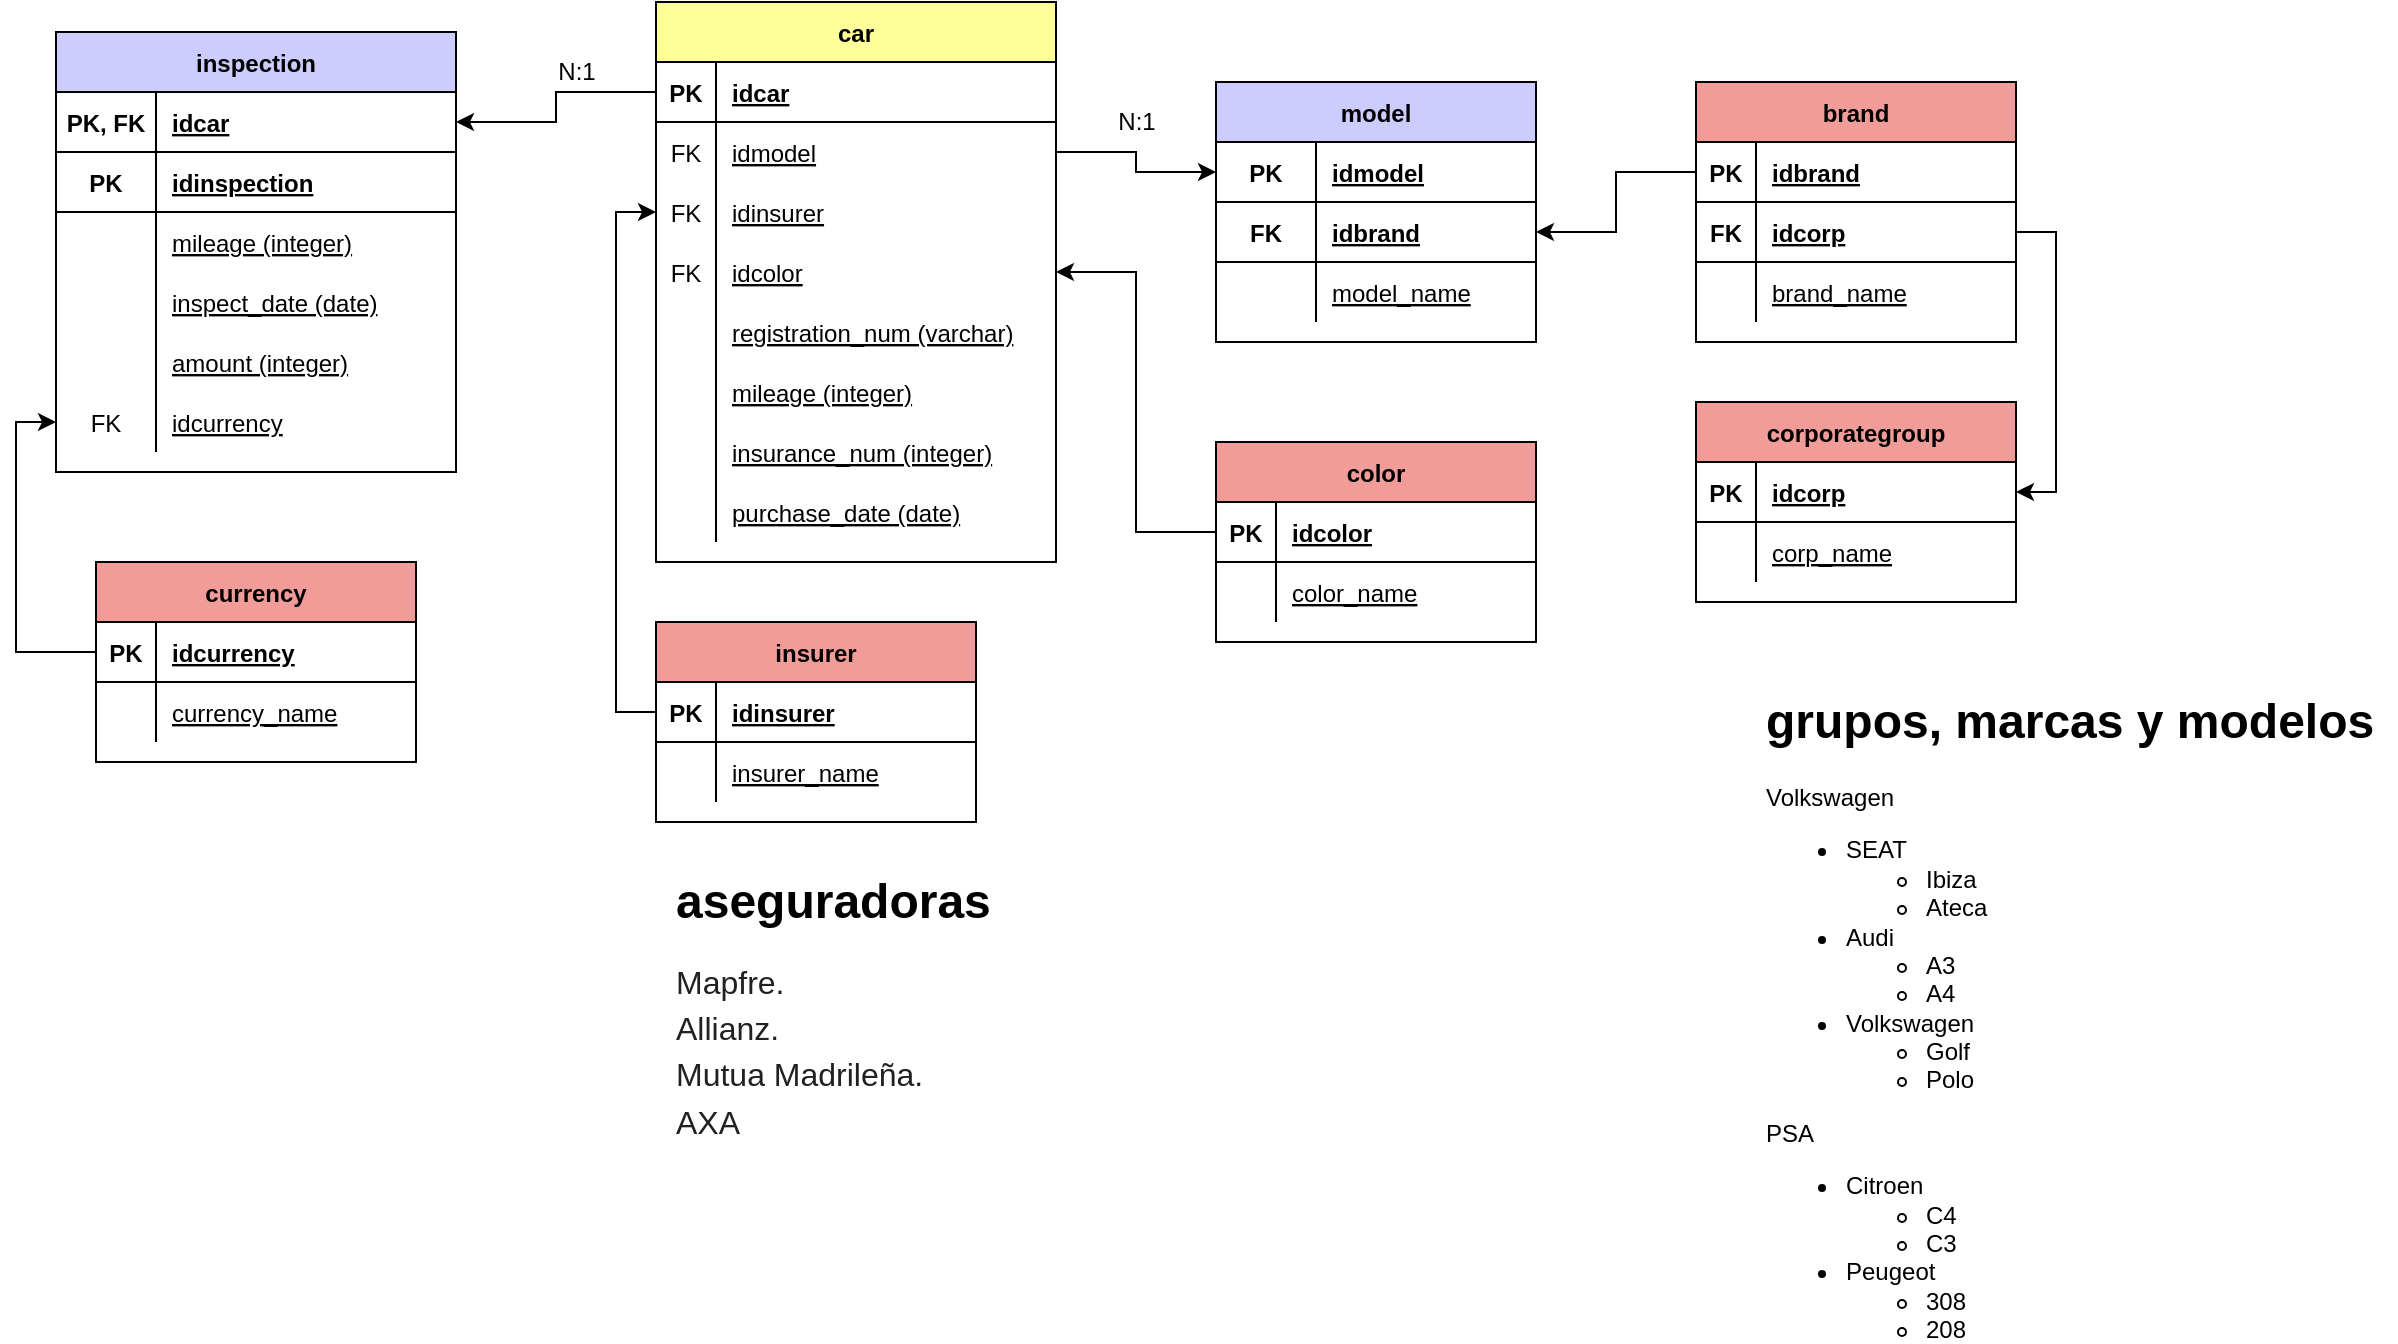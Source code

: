 <mxfile version="20.3.0" type="device" pages="2"><diagram id="R2lEEEUBdFMjLlhIrx00" name="Diagrama entidad relación"><mxGraphModel dx="1186" dy="601" grid="1" gridSize="10" guides="1" tooltips="1" connect="1" arrows="1" fold="1" page="1" pageScale="1" pageWidth="1600" pageHeight="1200" math="0" shadow="0" extFonts="Permanent Marker^https://fonts.googleapis.com/css?family=Permanent+Marker"><root><mxCell id="0"/><mxCell id="1" parent="0"/><mxCell id="ETRMnTcvWM0i-djuTn6N-1" value="car" style="shape=table;startSize=30;container=1;collapsible=1;childLayout=tableLayout;fixedRows=1;rowLines=0;fontStyle=1;align=center;resizeLast=1;fillColor=#FFFF99;" parent="1" vertex="1"><mxGeometry x="600" y="280" width="200" height="280" as="geometry"/></mxCell><mxCell id="ETRMnTcvWM0i-djuTn6N-2" value="" style="shape=tableRow;horizontal=0;startSize=0;swimlaneHead=0;swimlaneBody=0;fillColor=none;collapsible=0;dropTarget=0;points=[[0,0.5],[1,0.5]];portConstraint=eastwest;top=0;left=0;right=0;bottom=1;" parent="ETRMnTcvWM0i-djuTn6N-1" vertex="1"><mxGeometry y="30" width="200" height="30" as="geometry"/></mxCell><mxCell id="ETRMnTcvWM0i-djuTn6N-3" value="PK" style="shape=partialRectangle;connectable=0;fillColor=none;top=0;left=0;bottom=0;right=0;fontStyle=1;overflow=hidden;" parent="ETRMnTcvWM0i-djuTn6N-2" vertex="1"><mxGeometry width="30" height="30" as="geometry"><mxRectangle width="30" height="30" as="alternateBounds"/></mxGeometry></mxCell><mxCell id="ETRMnTcvWM0i-djuTn6N-4" value="idcar" style="shape=partialRectangle;connectable=0;fillColor=none;top=0;left=0;bottom=0;right=0;align=left;spacingLeft=6;fontStyle=5;overflow=hidden;" parent="ETRMnTcvWM0i-djuTn6N-2" vertex="1"><mxGeometry x="30" width="170" height="30" as="geometry"><mxRectangle width="170" height="30" as="alternateBounds"/></mxGeometry></mxCell><mxCell id="3hDbdjsTjqNnJ3Y8XWur-11" value="" style="shape=tableRow;horizontal=0;startSize=0;swimlaneHead=0;swimlaneBody=0;fillColor=none;collapsible=0;dropTarget=0;points=[[0,0.5],[1,0.5]];portConstraint=eastwest;top=0;left=0;right=0;bottom=0;" parent="ETRMnTcvWM0i-djuTn6N-1" vertex="1"><mxGeometry y="60" width="200" height="30" as="geometry"/></mxCell><mxCell id="3hDbdjsTjqNnJ3Y8XWur-12" value="FK" style="shape=partialRectangle;connectable=0;fillColor=none;top=0;left=0;bottom=0;right=0;editable=1;overflow=hidden;" parent="3hDbdjsTjqNnJ3Y8XWur-11" vertex="1"><mxGeometry width="30" height="30" as="geometry"><mxRectangle width="30" height="30" as="alternateBounds"/></mxGeometry></mxCell><mxCell id="3hDbdjsTjqNnJ3Y8XWur-13" value="idmodel" style="shape=partialRectangle;connectable=0;fillColor=none;top=0;left=0;bottom=0;right=0;align=left;spacingLeft=6;overflow=hidden;fontStyle=4" parent="3hDbdjsTjqNnJ3Y8XWur-11" vertex="1"><mxGeometry x="30" width="170" height="30" as="geometry"><mxRectangle width="170" height="30" as="alternateBounds"/></mxGeometry></mxCell><mxCell id="ETRMnTcvWM0i-djuTn6N-11" value="" style="shape=tableRow;horizontal=0;startSize=0;swimlaneHead=0;swimlaneBody=0;fillColor=none;collapsible=0;dropTarget=0;points=[[0,0.5],[1,0.5]];portConstraint=eastwest;top=0;left=0;right=0;bottom=0;" parent="ETRMnTcvWM0i-djuTn6N-1" vertex="1"><mxGeometry y="90" width="200" height="30" as="geometry"/></mxCell><mxCell id="ETRMnTcvWM0i-djuTn6N-12" value="FK" style="shape=partialRectangle;connectable=0;fillColor=none;top=0;left=0;bottom=0;right=0;editable=1;overflow=hidden;" parent="ETRMnTcvWM0i-djuTn6N-11" vertex="1"><mxGeometry width="30" height="30" as="geometry"><mxRectangle width="30" height="30" as="alternateBounds"/></mxGeometry></mxCell><mxCell id="ETRMnTcvWM0i-djuTn6N-13" value="idinsurer" style="shape=partialRectangle;connectable=0;fillColor=none;top=0;left=0;bottom=0;right=0;align=left;spacingLeft=6;overflow=hidden;fontStyle=4" parent="ETRMnTcvWM0i-djuTn6N-11" vertex="1"><mxGeometry x="30" width="170" height="30" as="geometry"><mxRectangle width="170" height="30" as="alternateBounds"/></mxGeometry></mxCell><mxCell id="lJY3rywfquYmHiQalvx--15" value="" style="shape=tableRow;horizontal=0;startSize=0;swimlaneHead=0;swimlaneBody=0;fillColor=none;collapsible=0;dropTarget=0;points=[[0,0.5],[1,0.5]];portConstraint=eastwest;top=0;left=0;right=0;bottom=0;" parent="ETRMnTcvWM0i-djuTn6N-1" vertex="1"><mxGeometry y="120" width="200" height="30" as="geometry"/></mxCell><mxCell id="lJY3rywfquYmHiQalvx--16" value="FK" style="shape=partialRectangle;connectable=0;fillColor=none;top=0;left=0;bottom=0;right=0;editable=1;overflow=hidden;" parent="lJY3rywfquYmHiQalvx--15" vertex="1"><mxGeometry width="30" height="30" as="geometry"><mxRectangle width="30" height="30" as="alternateBounds"/></mxGeometry></mxCell><mxCell id="lJY3rywfquYmHiQalvx--17" value="idcolor" style="shape=partialRectangle;connectable=0;fillColor=none;top=0;left=0;bottom=0;right=0;align=left;spacingLeft=6;overflow=hidden;fontStyle=4" parent="lJY3rywfquYmHiQalvx--15" vertex="1"><mxGeometry x="30" width="170" height="30" as="geometry"><mxRectangle width="170" height="30" as="alternateBounds"/></mxGeometry></mxCell><mxCell id="ETRMnTcvWM0i-djuTn6N-5" value="" style="shape=tableRow;horizontal=0;startSize=0;swimlaneHead=0;swimlaneBody=0;fillColor=none;collapsible=0;dropTarget=0;points=[[0,0.5],[1,0.5]];portConstraint=eastwest;top=0;left=0;right=0;bottom=0;" parent="ETRMnTcvWM0i-djuTn6N-1" vertex="1"><mxGeometry y="150" width="200" height="30" as="geometry"/></mxCell><mxCell id="ETRMnTcvWM0i-djuTn6N-6" value="" style="shape=partialRectangle;connectable=0;fillColor=none;top=0;left=0;bottom=0;right=0;editable=1;overflow=hidden;" parent="ETRMnTcvWM0i-djuTn6N-5" vertex="1"><mxGeometry width="30" height="30" as="geometry"><mxRectangle width="30" height="30" as="alternateBounds"/></mxGeometry></mxCell><mxCell id="ETRMnTcvWM0i-djuTn6N-7" value="registration_num (varchar)" style="shape=partialRectangle;connectable=0;fillColor=none;top=0;left=0;bottom=0;right=0;align=left;spacingLeft=6;overflow=hidden;fontStyle=4" parent="ETRMnTcvWM0i-djuTn6N-5" vertex="1"><mxGeometry x="30" width="170" height="30" as="geometry"><mxRectangle width="170" height="30" as="alternateBounds"/></mxGeometry></mxCell><mxCell id="ETRMnTcvWM0i-djuTn6N-8" value="" style="shape=tableRow;horizontal=0;startSize=0;swimlaneHead=0;swimlaneBody=0;fillColor=none;collapsible=0;dropTarget=0;points=[[0,0.5],[1,0.5]];portConstraint=eastwest;top=0;left=0;right=0;bottom=0;" parent="ETRMnTcvWM0i-djuTn6N-1" vertex="1"><mxGeometry y="180" width="200" height="30" as="geometry"/></mxCell><mxCell id="ETRMnTcvWM0i-djuTn6N-9" value="" style="shape=partialRectangle;connectable=0;fillColor=none;top=0;left=0;bottom=0;right=0;editable=1;overflow=hidden;" parent="ETRMnTcvWM0i-djuTn6N-8" vertex="1"><mxGeometry width="30" height="30" as="geometry"><mxRectangle width="30" height="30" as="alternateBounds"/></mxGeometry></mxCell><mxCell id="ETRMnTcvWM0i-djuTn6N-10" value="mileage (integer)" style="shape=partialRectangle;connectable=0;fillColor=none;top=0;left=0;bottom=0;right=0;align=left;spacingLeft=6;overflow=hidden;fontStyle=4" parent="ETRMnTcvWM0i-djuTn6N-8" vertex="1"><mxGeometry x="30" width="170" height="30" as="geometry"><mxRectangle width="170" height="30" as="alternateBounds"/></mxGeometry></mxCell><mxCell id="ETRMnTcvWM0i-djuTn6N-14" value="" style="shape=tableRow;horizontal=0;startSize=0;swimlaneHead=0;swimlaneBody=0;fillColor=none;collapsible=0;dropTarget=0;points=[[0,0.5],[1,0.5]];portConstraint=eastwest;top=0;left=0;right=0;bottom=0;" parent="ETRMnTcvWM0i-djuTn6N-1" vertex="1"><mxGeometry y="210" width="200" height="30" as="geometry"/></mxCell><mxCell id="ETRMnTcvWM0i-djuTn6N-15" value="" style="shape=partialRectangle;connectable=0;fillColor=none;top=0;left=0;bottom=0;right=0;editable=1;overflow=hidden;" parent="ETRMnTcvWM0i-djuTn6N-14" vertex="1"><mxGeometry width="30" height="30" as="geometry"><mxRectangle width="30" height="30" as="alternateBounds"/></mxGeometry></mxCell><mxCell id="ETRMnTcvWM0i-djuTn6N-16" value="insurance_num (integer)" style="shape=partialRectangle;connectable=0;fillColor=none;top=0;left=0;bottom=0;right=0;align=left;spacingLeft=6;overflow=hidden;fontStyle=4" parent="ETRMnTcvWM0i-djuTn6N-14" vertex="1"><mxGeometry x="30" width="170" height="30" as="geometry"><mxRectangle width="170" height="30" as="alternateBounds"/></mxGeometry></mxCell><mxCell id="ETRMnTcvWM0i-djuTn6N-17" value="" style="shape=tableRow;horizontal=0;startSize=0;swimlaneHead=0;swimlaneBody=0;fillColor=none;collapsible=0;dropTarget=0;points=[[0,0.5],[1,0.5]];portConstraint=eastwest;top=0;left=0;right=0;bottom=0;" parent="ETRMnTcvWM0i-djuTn6N-1" vertex="1"><mxGeometry y="240" width="200" height="30" as="geometry"/></mxCell><mxCell id="ETRMnTcvWM0i-djuTn6N-18" value="" style="shape=partialRectangle;connectable=0;fillColor=none;top=0;left=0;bottom=0;right=0;editable=1;overflow=hidden;" parent="ETRMnTcvWM0i-djuTn6N-17" vertex="1"><mxGeometry width="30" height="30" as="geometry"><mxRectangle width="30" height="30" as="alternateBounds"/></mxGeometry></mxCell><mxCell id="ETRMnTcvWM0i-djuTn6N-19" value="purchase_date (date)" style="shape=partialRectangle;connectable=0;fillColor=none;top=0;left=0;bottom=0;right=0;align=left;spacingLeft=6;overflow=hidden;fontStyle=4" parent="ETRMnTcvWM0i-djuTn6N-17" vertex="1"><mxGeometry x="30" width="170" height="30" as="geometry"><mxRectangle width="170" height="30" as="alternateBounds"/></mxGeometry></mxCell><mxCell id="ETRMnTcvWM0i-djuTn6N-26" value="inspection" style="shape=table;startSize=30;container=1;collapsible=1;childLayout=tableLayout;fixedRows=1;rowLines=0;fontStyle=1;align=center;resizeLast=1;fillColor=#CCCCFF;" parent="1" vertex="1"><mxGeometry x="300" y="295" width="200" height="220" as="geometry"><mxRectangle x="300" y="295" width="100" height="30" as="alternateBounds"/></mxGeometry></mxCell><mxCell id="SXgQ2P9BRpEUoFUN_aC--19" value="" style="shape=tableRow;horizontal=0;startSize=0;swimlaneHead=0;swimlaneBody=0;fillColor=none;collapsible=0;dropTarget=0;points=[[0,0.5],[1,0.5]];portConstraint=eastwest;top=0;left=0;right=0;bottom=1;" parent="ETRMnTcvWM0i-djuTn6N-26" vertex="1"><mxGeometry y="30" width="200" height="30" as="geometry"/></mxCell><mxCell id="SXgQ2P9BRpEUoFUN_aC--20" value="PK, FK" style="shape=partialRectangle;connectable=0;fillColor=none;top=0;left=0;bottom=0;right=0;fontStyle=1;overflow=hidden;" parent="SXgQ2P9BRpEUoFUN_aC--19" vertex="1"><mxGeometry width="50" height="30" as="geometry"><mxRectangle width="50" height="30" as="alternateBounds"/></mxGeometry></mxCell><mxCell id="SXgQ2P9BRpEUoFUN_aC--21" value="idcar" style="shape=partialRectangle;connectable=0;fillColor=none;top=0;left=0;bottom=0;right=0;align=left;spacingLeft=6;fontStyle=5;overflow=hidden;" parent="SXgQ2P9BRpEUoFUN_aC--19" vertex="1"><mxGeometry x="50" width="150" height="30" as="geometry"><mxRectangle width="150" height="30" as="alternateBounds"/></mxGeometry></mxCell><mxCell id="ETRMnTcvWM0i-djuTn6N-27" value="" style="shape=tableRow;horizontal=0;startSize=0;swimlaneHead=0;swimlaneBody=0;fillColor=none;collapsible=0;dropTarget=0;points=[[0,0.5],[1,0.5]];portConstraint=eastwest;top=0;left=0;right=0;bottom=1;" parent="ETRMnTcvWM0i-djuTn6N-26" vertex="1"><mxGeometry y="60" width="200" height="30" as="geometry"/></mxCell><mxCell id="ETRMnTcvWM0i-djuTn6N-28" value="PK" style="shape=partialRectangle;connectable=0;fillColor=none;top=0;left=0;bottom=0;right=0;fontStyle=1;overflow=hidden;" parent="ETRMnTcvWM0i-djuTn6N-27" vertex="1"><mxGeometry width="50" height="30" as="geometry"><mxRectangle width="50" height="30" as="alternateBounds"/></mxGeometry></mxCell><mxCell id="ETRMnTcvWM0i-djuTn6N-29" value="idinspection" style="shape=partialRectangle;connectable=0;fillColor=none;top=0;left=0;bottom=0;right=0;align=left;spacingLeft=6;fontStyle=5;overflow=hidden;" parent="ETRMnTcvWM0i-djuTn6N-27" vertex="1"><mxGeometry x="50" width="150" height="30" as="geometry"><mxRectangle width="150" height="30" as="alternateBounds"/></mxGeometry></mxCell><mxCell id="ETRMnTcvWM0i-djuTn6N-30" value="" style="shape=tableRow;horizontal=0;startSize=0;swimlaneHead=0;swimlaneBody=0;fillColor=none;collapsible=0;dropTarget=0;points=[[0,0.5],[1,0.5]];portConstraint=eastwest;top=0;left=0;right=0;bottom=0;" parent="ETRMnTcvWM0i-djuTn6N-26" vertex="1"><mxGeometry y="90" width="200" height="30" as="geometry"/></mxCell><mxCell id="ETRMnTcvWM0i-djuTn6N-31" value="" style="shape=partialRectangle;connectable=0;fillColor=none;top=0;left=0;bottom=0;right=0;editable=1;overflow=hidden;" parent="ETRMnTcvWM0i-djuTn6N-30" vertex="1"><mxGeometry width="50" height="30" as="geometry"><mxRectangle width="50" height="30" as="alternateBounds"/></mxGeometry></mxCell><mxCell id="ETRMnTcvWM0i-djuTn6N-32" value="mileage (integer)" style="shape=partialRectangle;connectable=0;fillColor=none;top=0;left=0;bottom=0;right=0;align=left;spacingLeft=6;overflow=hidden;fontStyle=4" parent="ETRMnTcvWM0i-djuTn6N-30" vertex="1"><mxGeometry x="50" width="150" height="30" as="geometry"><mxRectangle width="150" height="30" as="alternateBounds"/></mxGeometry></mxCell><mxCell id="ETRMnTcvWM0i-djuTn6N-33" value="" style="shape=tableRow;horizontal=0;startSize=0;swimlaneHead=0;swimlaneBody=0;fillColor=none;collapsible=0;dropTarget=0;points=[[0,0.5],[1,0.5]];portConstraint=eastwest;top=0;left=0;right=0;bottom=0;" parent="ETRMnTcvWM0i-djuTn6N-26" vertex="1"><mxGeometry y="120" width="200" height="30" as="geometry"/></mxCell><mxCell id="ETRMnTcvWM0i-djuTn6N-34" value="" style="shape=partialRectangle;connectable=0;fillColor=none;top=0;left=0;bottom=0;right=0;editable=1;overflow=hidden;" parent="ETRMnTcvWM0i-djuTn6N-33" vertex="1"><mxGeometry width="50" height="30" as="geometry"><mxRectangle width="50" height="30" as="alternateBounds"/></mxGeometry></mxCell><mxCell id="ETRMnTcvWM0i-djuTn6N-35" value="inspect_date (date)" style="shape=partialRectangle;connectable=0;fillColor=none;top=0;left=0;bottom=0;right=0;align=left;spacingLeft=6;overflow=hidden;fontStyle=4" parent="ETRMnTcvWM0i-djuTn6N-33" vertex="1"><mxGeometry x="50" width="150" height="30" as="geometry"><mxRectangle width="150" height="30" as="alternateBounds"/></mxGeometry></mxCell><mxCell id="ETRMnTcvWM0i-djuTn6N-36" value="" style="shape=tableRow;horizontal=0;startSize=0;swimlaneHead=0;swimlaneBody=0;fillColor=none;collapsible=0;dropTarget=0;points=[[0,0.5],[1,0.5]];portConstraint=eastwest;top=0;left=0;right=0;bottom=0;" parent="ETRMnTcvWM0i-djuTn6N-26" vertex="1"><mxGeometry y="150" width="200" height="30" as="geometry"/></mxCell><mxCell id="ETRMnTcvWM0i-djuTn6N-37" value="" style="shape=partialRectangle;connectable=0;fillColor=none;top=0;left=0;bottom=0;right=0;editable=1;overflow=hidden;" parent="ETRMnTcvWM0i-djuTn6N-36" vertex="1"><mxGeometry width="50" height="30" as="geometry"><mxRectangle width="50" height="30" as="alternateBounds"/></mxGeometry></mxCell><mxCell id="ETRMnTcvWM0i-djuTn6N-38" value="amount (integer)" style="shape=partialRectangle;connectable=0;fillColor=none;top=0;left=0;bottom=0;right=0;align=left;spacingLeft=6;overflow=hidden;fontStyle=4" parent="ETRMnTcvWM0i-djuTn6N-36" vertex="1"><mxGeometry x="50" width="150" height="30" as="geometry"><mxRectangle width="150" height="30" as="alternateBounds"/></mxGeometry></mxCell><mxCell id="SXgQ2P9BRpEUoFUN_aC--95" value="" style="shape=tableRow;horizontal=0;startSize=0;swimlaneHead=0;swimlaneBody=0;fillColor=none;collapsible=0;dropTarget=0;points=[[0,0.5],[1,0.5]];portConstraint=eastwest;top=0;left=0;right=0;bottom=0;" parent="ETRMnTcvWM0i-djuTn6N-26" vertex="1"><mxGeometry y="180" width="200" height="30" as="geometry"/></mxCell><mxCell id="SXgQ2P9BRpEUoFUN_aC--96" value="FK" style="shape=partialRectangle;connectable=0;fillColor=none;top=0;left=0;bottom=0;right=0;editable=1;overflow=hidden;" parent="SXgQ2P9BRpEUoFUN_aC--95" vertex="1"><mxGeometry width="50" height="30" as="geometry"><mxRectangle width="50" height="30" as="alternateBounds"/></mxGeometry></mxCell><mxCell id="SXgQ2P9BRpEUoFUN_aC--97" value="idcurrency" style="shape=partialRectangle;connectable=0;fillColor=none;top=0;left=0;bottom=0;right=0;align=left;spacingLeft=6;overflow=hidden;fontStyle=4" parent="SXgQ2P9BRpEUoFUN_aC--95" vertex="1"><mxGeometry x="50" width="150" height="30" as="geometry"><mxRectangle width="150" height="30" as="alternateBounds"/></mxGeometry></mxCell><mxCell id="ETRMnTcvWM0i-djuTn6N-68" value="model" style="shape=table;startSize=30;container=1;collapsible=1;childLayout=tableLayout;fixedRows=1;rowLines=0;fontStyle=1;align=center;resizeLast=1;fillColor=#CCCCFF;" parent="1" vertex="1"><mxGeometry x="880" y="320" width="160" height="130" as="geometry"/></mxCell><mxCell id="ETRMnTcvWM0i-djuTn6N-69" value="" style="shape=tableRow;horizontal=0;startSize=0;swimlaneHead=0;swimlaneBody=0;fillColor=none;collapsible=0;dropTarget=0;points=[[0,0.5],[1,0.5]];portConstraint=eastwest;top=0;left=0;right=0;bottom=1;" parent="ETRMnTcvWM0i-djuTn6N-68" vertex="1"><mxGeometry y="30" width="160" height="30" as="geometry"/></mxCell><mxCell id="ETRMnTcvWM0i-djuTn6N-70" value="PK" style="shape=partialRectangle;connectable=0;fillColor=none;top=0;left=0;bottom=0;right=0;fontStyle=1;overflow=hidden;" parent="ETRMnTcvWM0i-djuTn6N-69" vertex="1"><mxGeometry width="50" height="30" as="geometry"><mxRectangle width="50" height="30" as="alternateBounds"/></mxGeometry></mxCell><mxCell id="ETRMnTcvWM0i-djuTn6N-71" value="idmodel" style="shape=partialRectangle;connectable=0;fillColor=none;top=0;left=0;bottom=0;right=0;align=left;spacingLeft=6;fontStyle=5;overflow=hidden;" parent="ETRMnTcvWM0i-djuTn6N-69" vertex="1"><mxGeometry x="50" width="110" height="30" as="geometry"><mxRectangle width="110" height="30" as="alternateBounds"/></mxGeometry></mxCell><mxCell id="lJY3rywfquYmHiQalvx--1" value="" style="shape=tableRow;horizontal=0;startSize=0;swimlaneHead=0;swimlaneBody=0;fillColor=none;collapsible=0;dropTarget=0;points=[[0,0.5],[1,0.5]];portConstraint=eastwest;top=0;left=0;right=0;bottom=1;" parent="ETRMnTcvWM0i-djuTn6N-68" vertex="1"><mxGeometry y="60" width="160" height="30" as="geometry"/></mxCell><mxCell id="lJY3rywfquYmHiQalvx--2" value="FK" style="shape=partialRectangle;connectable=0;fillColor=none;top=0;left=0;bottom=0;right=0;fontStyle=1;overflow=hidden;" parent="lJY3rywfquYmHiQalvx--1" vertex="1"><mxGeometry width="50" height="30" as="geometry"><mxRectangle width="50" height="30" as="alternateBounds"/></mxGeometry></mxCell><mxCell id="lJY3rywfquYmHiQalvx--3" value="idbrand" style="shape=partialRectangle;connectable=0;fillColor=none;top=0;left=0;bottom=0;right=0;align=left;spacingLeft=6;fontStyle=5;overflow=hidden;" parent="lJY3rywfquYmHiQalvx--1" vertex="1"><mxGeometry x="50" width="110" height="30" as="geometry"><mxRectangle width="110" height="30" as="alternateBounds"/></mxGeometry></mxCell><mxCell id="ETRMnTcvWM0i-djuTn6N-72" value="" style="shape=tableRow;horizontal=0;startSize=0;swimlaneHead=0;swimlaneBody=0;fillColor=none;collapsible=0;dropTarget=0;points=[[0,0.5],[1,0.5]];portConstraint=eastwest;top=0;left=0;right=0;bottom=0;" parent="ETRMnTcvWM0i-djuTn6N-68" vertex="1"><mxGeometry y="90" width="160" height="30" as="geometry"/></mxCell><mxCell id="ETRMnTcvWM0i-djuTn6N-73" value="" style="shape=partialRectangle;connectable=0;fillColor=none;top=0;left=0;bottom=0;right=0;editable=1;overflow=hidden;" parent="ETRMnTcvWM0i-djuTn6N-72" vertex="1"><mxGeometry width="50" height="30" as="geometry"><mxRectangle width="50" height="30" as="alternateBounds"/></mxGeometry></mxCell><mxCell id="ETRMnTcvWM0i-djuTn6N-74" value="model_name" style="shape=partialRectangle;connectable=0;fillColor=none;top=0;left=0;bottom=0;right=0;align=left;spacingLeft=6;overflow=hidden;fontStyle=4" parent="ETRMnTcvWM0i-djuTn6N-72" vertex="1"><mxGeometry x="50" width="110" height="30" as="geometry"><mxRectangle width="110" height="30" as="alternateBounds"/></mxGeometry></mxCell><mxCell id="ETRMnTcvWM0i-djuTn6N-81" value="corporategroup" style="shape=table;startSize=30;container=1;collapsible=1;childLayout=tableLayout;fixedRows=1;rowLines=0;fontStyle=1;align=center;resizeLast=1;fillColor=#F19C99;" parent="1" vertex="1"><mxGeometry x="1120" y="480" width="160" height="100" as="geometry"/></mxCell><mxCell id="ETRMnTcvWM0i-djuTn6N-82" value="" style="shape=tableRow;horizontal=0;startSize=0;swimlaneHead=0;swimlaneBody=0;fillColor=none;collapsible=0;dropTarget=0;points=[[0,0.5],[1,0.5]];portConstraint=eastwest;top=0;left=0;right=0;bottom=1;" parent="ETRMnTcvWM0i-djuTn6N-81" vertex="1"><mxGeometry y="30" width="160" height="30" as="geometry"/></mxCell><mxCell id="ETRMnTcvWM0i-djuTn6N-83" value="PK" style="shape=partialRectangle;connectable=0;fillColor=none;top=0;left=0;bottom=0;right=0;fontStyle=1;overflow=hidden;" parent="ETRMnTcvWM0i-djuTn6N-82" vertex="1"><mxGeometry width="30" height="30" as="geometry"><mxRectangle width="30" height="30" as="alternateBounds"/></mxGeometry></mxCell><mxCell id="ETRMnTcvWM0i-djuTn6N-84" value="idcorp" style="shape=partialRectangle;connectable=0;fillColor=none;top=0;left=0;bottom=0;right=0;align=left;spacingLeft=6;fontStyle=5;overflow=hidden;" parent="ETRMnTcvWM0i-djuTn6N-82" vertex="1"><mxGeometry x="30" width="130" height="30" as="geometry"><mxRectangle width="130" height="30" as="alternateBounds"/></mxGeometry></mxCell><mxCell id="ETRMnTcvWM0i-djuTn6N-85" value="" style="shape=tableRow;horizontal=0;startSize=0;swimlaneHead=0;swimlaneBody=0;fillColor=none;collapsible=0;dropTarget=0;points=[[0,0.5],[1,0.5]];portConstraint=eastwest;top=0;left=0;right=0;bottom=0;" parent="ETRMnTcvWM0i-djuTn6N-81" vertex="1"><mxGeometry y="60" width="160" height="30" as="geometry"/></mxCell><mxCell id="ETRMnTcvWM0i-djuTn6N-86" value="" style="shape=partialRectangle;connectable=0;fillColor=none;top=0;left=0;bottom=0;right=0;editable=1;overflow=hidden;" parent="ETRMnTcvWM0i-djuTn6N-85" vertex="1"><mxGeometry width="30" height="30" as="geometry"><mxRectangle width="30" height="30" as="alternateBounds"/></mxGeometry></mxCell><mxCell id="ETRMnTcvWM0i-djuTn6N-87" value="corp_name" style="shape=partialRectangle;connectable=0;fillColor=none;top=0;left=0;bottom=0;right=0;align=left;spacingLeft=6;overflow=hidden;fontStyle=4" parent="ETRMnTcvWM0i-djuTn6N-85" vertex="1"><mxGeometry x="30" width="130" height="30" as="geometry"><mxRectangle width="130" height="30" as="alternateBounds"/></mxGeometry></mxCell><mxCell id="SXgQ2P9BRpEUoFUN_aC--1" value="&lt;br&gt;" style="text;html=1;align=center;verticalAlign=middle;resizable=0;points=[];autosize=1;strokeColor=none;fillColor=none;" parent="1" vertex="1"><mxGeometry x="560" y="545" width="20" height="30" as="geometry"/></mxCell><mxCell id="SXgQ2P9BRpEUoFUN_aC--2" value="&lt;h1&gt;grupos, marcas y modelos&lt;/h1&gt;&lt;p&gt;&lt;/p&gt;&lt;span style=&quot;background-color: initial;&quot;&gt;Volkswagen&lt;/span&gt;&lt;br&gt;&lt;ul&gt;&lt;li&gt;&lt;span style=&quot;background-color: initial;&quot;&gt;SEAT&lt;/span&gt;&lt;br&gt;&lt;/li&gt;&lt;ul&gt;&lt;li&gt;&lt;span style=&quot;background-color: initial;&quot;&gt;Ibiza&lt;/span&gt;&lt;/li&gt;&lt;li&gt;&lt;span style=&quot;background-color: initial;&quot;&gt;Ateca&lt;/span&gt;&lt;/li&gt;&lt;/ul&gt;&lt;li&gt;&lt;span style=&quot;background-color: initial;&quot;&gt;Audi&lt;/span&gt;&lt;br&gt;&lt;/li&gt;&lt;ul&gt;&lt;li&gt;&lt;span style=&quot;background-color: initial;&quot;&gt;A3&lt;/span&gt;&lt;/li&gt;&lt;li&gt;&lt;span style=&quot;background-color: initial;&quot;&gt;A4&lt;/span&gt;&lt;/li&gt;&lt;/ul&gt;&lt;li&gt;&lt;span style=&quot;background-color: initial;&quot;&gt;Volkswagen&lt;/span&gt;&lt;br&gt;&lt;/li&gt;&lt;ul&gt;&lt;li&gt;&lt;span style=&quot;background-color: initial;&quot;&gt;Golf&lt;/span&gt;&lt;/li&gt;&lt;li&gt;&lt;span style=&quot;background-color: initial;&quot;&gt;Polo&lt;/span&gt;&lt;/li&gt;&lt;/ul&gt;&lt;/ul&gt;&lt;span style=&quot;background-color: initial;&quot;&gt;PSA&lt;/span&gt;&lt;br&gt;&lt;ul&gt;&lt;li&gt;&lt;span style=&quot;background-color: initial;&quot;&gt;Citroen&lt;/span&gt;&lt;br&gt;&lt;/li&gt;&lt;ul&gt;&lt;li&gt;&lt;span style=&quot;background-color: initial;&quot;&gt;C4&lt;/span&gt;&lt;/li&gt;&lt;li&gt;&lt;span style=&quot;background-color: initial;&quot;&gt;C3&lt;/span&gt;&lt;/li&gt;&lt;/ul&gt;&lt;li&gt;&lt;span style=&quot;background-color: initial;&quot;&gt;Peugeot&lt;/span&gt;&lt;br&gt;&lt;/li&gt;&lt;ul&gt;&lt;li&gt;&lt;span style=&quot;background-color: initial;&quot;&gt;308&lt;/span&gt;&lt;/li&gt;&lt;li&gt;&lt;span style=&quot;background-color: initial;&quot;&gt;208&lt;/span&gt;&lt;/li&gt;&lt;/ul&gt;&lt;/ul&gt;&lt;br&gt;&lt;p&gt;&lt;/p&gt;" style="text;html=1;strokeColor=none;fillColor=none;spacing=5;spacingTop=-20;whiteSpace=wrap;overflow=hidden;rounded=0;" parent="1" vertex="1"><mxGeometry x="1150" y="620" width="320" height="330" as="geometry"/></mxCell><mxCell id="SXgQ2P9BRpEUoFUN_aC--47" value="N:1" style="text;html=1;align=center;verticalAlign=middle;resizable=0;points=[];autosize=1;strokeColor=none;fillColor=none;" parent="1" vertex="1"><mxGeometry x="540" y="300" width="40" height="30" as="geometry"/></mxCell><mxCell id="SXgQ2P9BRpEUoFUN_aC--56" value="currency" style="shape=table;startSize=30;container=1;collapsible=1;childLayout=tableLayout;fixedRows=1;rowLines=0;fontStyle=1;align=center;resizeLast=1;fillColor=#F19C99;" parent="1" vertex="1"><mxGeometry x="320" y="560" width="160" height="100" as="geometry"/></mxCell><mxCell id="SXgQ2P9BRpEUoFUN_aC--57" value="" style="shape=tableRow;horizontal=0;startSize=0;swimlaneHead=0;swimlaneBody=0;fillColor=none;collapsible=0;dropTarget=0;points=[[0,0.5],[1,0.5]];portConstraint=eastwest;top=0;left=0;right=0;bottom=1;" parent="SXgQ2P9BRpEUoFUN_aC--56" vertex="1"><mxGeometry y="30" width="160" height="30" as="geometry"/></mxCell><mxCell id="SXgQ2P9BRpEUoFUN_aC--58" value="PK" style="shape=partialRectangle;connectable=0;fillColor=none;top=0;left=0;bottom=0;right=0;fontStyle=1;overflow=hidden;" parent="SXgQ2P9BRpEUoFUN_aC--57" vertex="1"><mxGeometry width="30" height="30" as="geometry"><mxRectangle width="30" height="30" as="alternateBounds"/></mxGeometry></mxCell><mxCell id="SXgQ2P9BRpEUoFUN_aC--59" value="idcurrency" style="shape=partialRectangle;connectable=0;fillColor=none;top=0;left=0;bottom=0;right=0;align=left;spacingLeft=6;fontStyle=5;overflow=hidden;" parent="SXgQ2P9BRpEUoFUN_aC--57" vertex="1"><mxGeometry x="30" width="130" height="30" as="geometry"><mxRectangle width="130" height="30" as="alternateBounds"/></mxGeometry></mxCell><mxCell id="SXgQ2P9BRpEUoFUN_aC--60" value="" style="shape=tableRow;horizontal=0;startSize=0;swimlaneHead=0;swimlaneBody=0;fillColor=none;collapsible=0;dropTarget=0;points=[[0,0.5],[1,0.5]];portConstraint=eastwest;top=0;left=0;right=0;bottom=0;" parent="SXgQ2P9BRpEUoFUN_aC--56" vertex="1"><mxGeometry y="60" width="160" height="30" as="geometry"/></mxCell><mxCell id="SXgQ2P9BRpEUoFUN_aC--61" value="" style="shape=partialRectangle;connectable=0;fillColor=none;top=0;left=0;bottom=0;right=0;editable=1;overflow=hidden;" parent="SXgQ2P9BRpEUoFUN_aC--60" vertex="1"><mxGeometry width="30" height="30" as="geometry"><mxRectangle width="30" height="30" as="alternateBounds"/></mxGeometry></mxCell><mxCell id="SXgQ2P9BRpEUoFUN_aC--62" value="currency_name" style="shape=partialRectangle;connectable=0;fillColor=none;top=0;left=0;bottom=0;right=0;align=left;spacingLeft=6;overflow=hidden;fontStyle=4" parent="SXgQ2P9BRpEUoFUN_aC--60" vertex="1"><mxGeometry x="30" width="130" height="30" as="geometry"><mxRectangle width="130" height="30" as="alternateBounds"/></mxGeometry></mxCell><mxCell id="SXgQ2P9BRpEUoFUN_aC--98" style="edgeStyle=orthogonalEdgeStyle;rounded=0;orthogonalLoop=1;jettySize=auto;html=1;exitX=0;exitY=0.5;exitDx=0;exitDy=0;entryX=0;entryY=0.5;entryDx=0;entryDy=0;" parent="1" source="SXgQ2P9BRpEUoFUN_aC--57" target="SXgQ2P9BRpEUoFUN_aC--95" edge="1"><mxGeometry relative="1" as="geometry"/></mxCell><mxCell id="SXgQ2P9BRpEUoFUN_aC--105" value="insurer" style="shape=table;startSize=30;container=1;collapsible=1;childLayout=tableLayout;fixedRows=1;rowLines=0;fontStyle=1;align=center;resizeLast=1;fillColor=#F19C99;" parent="1" vertex="1"><mxGeometry x="600" y="590" width="160" height="100" as="geometry"/></mxCell><mxCell id="SXgQ2P9BRpEUoFUN_aC--106" value="" style="shape=tableRow;horizontal=0;startSize=0;swimlaneHead=0;swimlaneBody=0;fillColor=none;collapsible=0;dropTarget=0;points=[[0,0.5],[1,0.5]];portConstraint=eastwest;top=0;left=0;right=0;bottom=1;" parent="SXgQ2P9BRpEUoFUN_aC--105" vertex="1"><mxGeometry y="30" width="160" height="30" as="geometry"/></mxCell><mxCell id="SXgQ2P9BRpEUoFUN_aC--107" value="PK" style="shape=partialRectangle;connectable=0;fillColor=none;top=0;left=0;bottom=0;right=0;fontStyle=1;overflow=hidden;" parent="SXgQ2P9BRpEUoFUN_aC--106" vertex="1"><mxGeometry width="30" height="30" as="geometry"><mxRectangle width="30" height="30" as="alternateBounds"/></mxGeometry></mxCell><mxCell id="SXgQ2P9BRpEUoFUN_aC--108" value="idinsurer" style="shape=partialRectangle;connectable=0;fillColor=none;top=0;left=0;bottom=0;right=0;align=left;spacingLeft=6;fontStyle=5;overflow=hidden;" parent="SXgQ2P9BRpEUoFUN_aC--106" vertex="1"><mxGeometry x="30" width="130" height="30" as="geometry"><mxRectangle width="130" height="30" as="alternateBounds"/></mxGeometry></mxCell><mxCell id="SXgQ2P9BRpEUoFUN_aC--109" value="" style="shape=tableRow;horizontal=0;startSize=0;swimlaneHead=0;swimlaneBody=0;fillColor=none;collapsible=0;dropTarget=0;points=[[0,0.5],[1,0.5]];portConstraint=eastwest;top=0;left=0;right=0;bottom=0;" parent="SXgQ2P9BRpEUoFUN_aC--105" vertex="1"><mxGeometry y="60" width="160" height="30" as="geometry"/></mxCell><mxCell id="SXgQ2P9BRpEUoFUN_aC--110" value="" style="shape=partialRectangle;connectable=0;fillColor=none;top=0;left=0;bottom=0;right=0;editable=1;overflow=hidden;" parent="SXgQ2P9BRpEUoFUN_aC--109" vertex="1"><mxGeometry width="30" height="30" as="geometry"><mxRectangle width="30" height="30" as="alternateBounds"/></mxGeometry></mxCell><mxCell id="SXgQ2P9BRpEUoFUN_aC--111" value="insurer_name" style="shape=partialRectangle;connectable=0;fillColor=none;top=0;left=0;bottom=0;right=0;align=left;spacingLeft=6;overflow=hidden;fontStyle=4" parent="SXgQ2P9BRpEUoFUN_aC--109" vertex="1"><mxGeometry x="30" width="130" height="30" as="geometry"><mxRectangle width="130" height="30" as="alternateBounds"/></mxGeometry></mxCell><mxCell id="SXgQ2P9BRpEUoFUN_aC--112" style="edgeStyle=orthogonalEdgeStyle;rounded=0;orthogonalLoop=1;jettySize=auto;html=1;exitX=0;exitY=0.5;exitDx=0;exitDy=0;entryX=0;entryY=0.5;entryDx=0;entryDy=0;" parent="1" source="SXgQ2P9BRpEUoFUN_aC--106" target="ETRMnTcvWM0i-djuTn6N-11" edge="1"><mxGeometry relative="1" as="geometry"/></mxCell><mxCell id="SXgQ2P9BRpEUoFUN_aC--113" value="&lt;h1&gt;&lt;span style=&quot;background-color: rgb(255, 255, 255);&quot;&gt;aseguradoras&lt;/span&gt;&lt;/h1&gt;&lt;ul style=&quot;margin: 0px; padding: 0px; color: rgb(32, 33, 36); font-family: arial, sans-serif; font-size: 16px;&quot; class=&quot;i8Z77e&quot;&gt;&lt;li style=&quot;margin: 0px 0px 4px; padding: 0px; list-style-type: disc;&quot; class=&quot;TrT0Xe&quot;&gt;&lt;span style=&quot;background-color: rgb(255, 255, 255);&quot;&gt;Mapfre.&lt;/span&gt;&lt;/li&gt;&lt;li style=&quot;margin: 0px 0px 4px; padding: 0px; list-style-type: disc;&quot; class=&quot;TrT0Xe&quot;&gt;&lt;span style=&quot;background-color: rgb(255, 255, 255);&quot;&gt;Allianz.&lt;/span&gt;&lt;/li&gt;&lt;li style=&quot;margin: 0px 0px 4px; padding: 0px; list-style-type: disc;&quot; class=&quot;TrT0Xe&quot;&gt;&lt;span style=&quot;background-color: rgb(255, 255, 255);&quot;&gt;Mutua Madrileña.&lt;/span&gt;&lt;/li&gt;&lt;li style=&quot;margin: 0px 0px 4px; padding: 0px; list-style-type: disc;&quot; class=&quot;TrT0Xe&quot;&gt;&lt;span style=&quot;background-color: rgb(255, 255, 255);&quot;&gt;AXA&lt;/span&gt;&lt;/li&gt;&lt;/ul&gt;" style="text;html=1;strokeColor=none;fillColor=none;spacing=5;spacingTop=-20;whiteSpace=wrap;overflow=hidden;rounded=0;" parent="1" vertex="1"><mxGeometry x="605" y="710" width="190" height="150" as="geometry"/></mxCell><mxCell id="Jmg2F-f6xpKDl-5rOiCg-3" style="edgeStyle=orthogonalEdgeStyle;rounded=0;orthogonalLoop=1;jettySize=auto;html=1;exitX=0;exitY=0.5;exitDx=0;exitDy=0;entryX=1;entryY=0.5;entryDx=0;entryDy=0;" parent="1" source="ETRMnTcvWM0i-djuTn6N-2" target="SXgQ2P9BRpEUoFUN_aC--19" edge="1"><mxGeometry relative="1" as="geometry"/></mxCell><mxCell id="lJY3rywfquYmHiQalvx--5" style="edgeStyle=orthogonalEdgeStyle;rounded=0;orthogonalLoop=1;jettySize=auto;html=1;exitX=1;exitY=0.5;exitDx=0;exitDy=0;entryX=0;entryY=0.5;entryDx=0;entryDy=0;" parent="1" source="3hDbdjsTjqNnJ3Y8XWur-11" target="ETRMnTcvWM0i-djuTn6N-69" edge="1"><mxGeometry relative="1" as="geometry"/></mxCell><mxCell id="lJY3rywfquYmHiQalvx--6" value="N:1" style="text;html=1;align=center;verticalAlign=middle;resizable=0;points=[];autosize=1;strokeColor=none;fillColor=none;" parent="1" vertex="1"><mxGeometry x="820" y="325" width="40" height="30" as="geometry"/></mxCell><mxCell id="lJY3rywfquYmHiQalvx--8" value="color" style="shape=table;startSize=30;container=1;collapsible=1;childLayout=tableLayout;fixedRows=1;rowLines=0;fontStyle=1;align=center;resizeLast=1;fillColor=#F19C99;" parent="1" vertex="1"><mxGeometry x="880" y="500" width="160" height="100" as="geometry"/></mxCell><mxCell id="lJY3rywfquYmHiQalvx--9" value="" style="shape=tableRow;horizontal=0;startSize=0;swimlaneHead=0;swimlaneBody=0;fillColor=none;collapsible=0;dropTarget=0;points=[[0,0.5],[1,0.5]];portConstraint=eastwest;top=0;left=0;right=0;bottom=1;" parent="lJY3rywfquYmHiQalvx--8" vertex="1"><mxGeometry y="30" width="160" height="30" as="geometry"/></mxCell><mxCell id="lJY3rywfquYmHiQalvx--10" value="PK" style="shape=partialRectangle;connectable=0;fillColor=none;top=0;left=0;bottom=0;right=0;fontStyle=1;overflow=hidden;" parent="lJY3rywfquYmHiQalvx--9" vertex="1"><mxGeometry width="30" height="30" as="geometry"><mxRectangle width="30" height="30" as="alternateBounds"/></mxGeometry></mxCell><mxCell id="lJY3rywfquYmHiQalvx--11" value="idcolor" style="shape=partialRectangle;connectable=0;fillColor=none;top=0;left=0;bottom=0;right=0;align=left;spacingLeft=6;fontStyle=5;overflow=hidden;" parent="lJY3rywfquYmHiQalvx--9" vertex="1"><mxGeometry x="30" width="130" height="30" as="geometry"><mxRectangle width="130" height="30" as="alternateBounds"/></mxGeometry></mxCell><mxCell id="lJY3rywfquYmHiQalvx--12" value="" style="shape=tableRow;horizontal=0;startSize=0;swimlaneHead=0;swimlaneBody=0;fillColor=none;collapsible=0;dropTarget=0;points=[[0,0.5],[1,0.5]];portConstraint=eastwest;top=0;left=0;right=0;bottom=0;" parent="lJY3rywfquYmHiQalvx--8" vertex="1"><mxGeometry y="60" width="160" height="30" as="geometry"/></mxCell><mxCell id="lJY3rywfquYmHiQalvx--13" value="" style="shape=partialRectangle;connectable=0;fillColor=none;top=0;left=0;bottom=0;right=0;editable=1;overflow=hidden;" parent="lJY3rywfquYmHiQalvx--12" vertex="1"><mxGeometry width="30" height="30" as="geometry"><mxRectangle width="30" height="30" as="alternateBounds"/></mxGeometry></mxCell><mxCell id="lJY3rywfquYmHiQalvx--14" value="color_name" style="shape=partialRectangle;connectable=0;fillColor=none;top=0;left=0;bottom=0;right=0;align=left;spacingLeft=6;overflow=hidden;fontStyle=4" parent="lJY3rywfquYmHiQalvx--12" vertex="1"><mxGeometry x="30" width="130" height="30" as="geometry"><mxRectangle width="130" height="30" as="alternateBounds"/></mxGeometry></mxCell><mxCell id="lJY3rywfquYmHiQalvx--19" style="edgeStyle=orthogonalEdgeStyle;rounded=0;orthogonalLoop=1;jettySize=auto;html=1;exitX=0;exitY=0.5;exitDx=0;exitDy=0;entryX=1;entryY=0.5;entryDx=0;entryDy=0;" parent="1" source="lJY3rywfquYmHiQalvx--9" target="lJY3rywfquYmHiQalvx--15" edge="1"><mxGeometry relative="1" as="geometry"/></mxCell><mxCell id="lJY3rywfquYmHiQalvx--23" value="brand" style="shape=table;startSize=30;container=1;collapsible=1;childLayout=tableLayout;fixedRows=1;rowLines=0;fontStyle=1;align=center;resizeLast=1;fillColor=#F19C99;" parent="1" vertex="1"><mxGeometry x="1120" y="320" width="160" height="130" as="geometry"/></mxCell><mxCell id="lJY3rywfquYmHiQalvx--24" value="" style="shape=tableRow;horizontal=0;startSize=0;swimlaneHead=0;swimlaneBody=0;fillColor=none;collapsible=0;dropTarget=0;points=[[0,0.5],[1,0.5]];portConstraint=eastwest;top=0;left=0;right=0;bottom=1;" parent="lJY3rywfquYmHiQalvx--23" vertex="1"><mxGeometry y="30" width="160" height="30" as="geometry"/></mxCell><mxCell id="lJY3rywfquYmHiQalvx--25" value="PK" style="shape=partialRectangle;connectable=0;fillColor=none;top=0;left=0;bottom=0;right=0;fontStyle=1;overflow=hidden;" parent="lJY3rywfquYmHiQalvx--24" vertex="1"><mxGeometry width="30" height="30" as="geometry"><mxRectangle width="30" height="30" as="alternateBounds"/></mxGeometry></mxCell><mxCell id="lJY3rywfquYmHiQalvx--26" value="idbrand" style="shape=partialRectangle;connectable=0;fillColor=none;top=0;left=0;bottom=0;right=0;align=left;spacingLeft=6;fontStyle=5;overflow=hidden;" parent="lJY3rywfquYmHiQalvx--24" vertex="1"><mxGeometry x="30" width="130" height="30" as="geometry"><mxRectangle width="130" height="30" as="alternateBounds"/></mxGeometry></mxCell><mxCell id="WdYgQFKUlUjJfoQKyu_z-1" value="" style="shape=tableRow;horizontal=0;startSize=0;swimlaneHead=0;swimlaneBody=0;fillColor=none;collapsible=0;dropTarget=0;points=[[0,0.5],[1,0.5]];portConstraint=eastwest;top=0;left=0;right=0;bottom=1;" vertex="1" parent="lJY3rywfquYmHiQalvx--23"><mxGeometry y="60" width="160" height="30" as="geometry"/></mxCell><mxCell id="WdYgQFKUlUjJfoQKyu_z-2" value="FK" style="shape=partialRectangle;connectable=0;fillColor=none;top=0;left=0;bottom=0;right=0;fontStyle=1;overflow=hidden;" vertex="1" parent="WdYgQFKUlUjJfoQKyu_z-1"><mxGeometry width="30" height="30" as="geometry"><mxRectangle width="30" height="30" as="alternateBounds"/></mxGeometry></mxCell><mxCell id="WdYgQFKUlUjJfoQKyu_z-3" value="idcorp" style="shape=partialRectangle;connectable=0;fillColor=none;top=0;left=0;bottom=0;right=0;align=left;spacingLeft=6;fontStyle=5;overflow=hidden;" vertex="1" parent="WdYgQFKUlUjJfoQKyu_z-1"><mxGeometry x="30" width="130" height="30" as="geometry"><mxRectangle width="130" height="30" as="alternateBounds"/></mxGeometry></mxCell><mxCell id="lJY3rywfquYmHiQalvx--27" value="" style="shape=tableRow;horizontal=0;startSize=0;swimlaneHead=0;swimlaneBody=0;fillColor=none;collapsible=0;dropTarget=0;points=[[0,0.5],[1,0.5]];portConstraint=eastwest;top=0;left=0;right=0;bottom=0;" parent="lJY3rywfquYmHiQalvx--23" vertex="1"><mxGeometry y="90" width="160" height="30" as="geometry"/></mxCell><mxCell id="lJY3rywfquYmHiQalvx--28" value="" style="shape=partialRectangle;connectable=0;fillColor=none;top=0;left=0;bottom=0;right=0;editable=1;overflow=hidden;" parent="lJY3rywfquYmHiQalvx--27" vertex="1"><mxGeometry width="30" height="30" as="geometry"><mxRectangle width="30" height="30" as="alternateBounds"/></mxGeometry></mxCell><mxCell id="lJY3rywfquYmHiQalvx--29" value="brand_name" style="shape=partialRectangle;connectable=0;fillColor=none;top=0;left=0;bottom=0;right=0;align=left;spacingLeft=6;overflow=hidden;fontStyle=4" parent="lJY3rywfquYmHiQalvx--27" vertex="1"><mxGeometry x="30" width="130" height="30" as="geometry"><mxRectangle width="130" height="30" as="alternateBounds"/></mxGeometry></mxCell><mxCell id="-6LNRhKmApEm_mhL42sY-1" style="edgeStyle=orthogonalEdgeStyle;rounded=0;orthogonalLoop=1;jettySize=auto;html=1;exitX=0;exitY=0.5;exitDx=0;exitDy=0;entryX=1;entryY=0.5;entryDx=0;entryDy=0;" parent="1" source="lJY3rywfquYmHiQalvx--24" target="lJY3rywfquYmHiQalvx--1" edge="1"><mxGeometry relative="1" as="geometry"/></mxCell><mxCell id="WdYgQFKUlUjJfoQKyu_z-4" style="edgeStyle=orthogonalEdgeStyle;rounded=0;orthogonalLoop=1;jettySize=auto;html=1;exitX=1;exitY=0.5;exitDx=0;exitDy=0;entryX=1;entryY=0.5;entryDx=0;entryDy=0;" edge="1" parent="1" source="WdYgQFKUlUjJfoQKyu_z-1" target="ETRMnTcvWM0i-djuTn6N-82"><mxGeometry relative="1" as="geometry"/></mxCell></root></mxGraphModel></diagram><diagram id="AwuAAPvFguw_QJuugBFe" name="pruebas"><mxGraphModel dx="1186" dy="725" grid="1" gridSize="10" guides="1" tooltips="1" connect="1" arrows="1" fold="1" page="1" pageScale="1" pageWidth="1600" pageHeight="1200" math="0" shadow="0"><root><mxCell id="0"/><mxCell id="1" parent="0"/><mxCell id="3S0yS1HBW-mgoXOzpMwg-1" value="car" style="shape=table;startSize=30;container=1;collapsible=1;childLayout=tableLayout;fixedRows=1;rowLines=0;fontStyle=1;align=center;resizeLast=1;fillColor=#FFFF99;" parent="1" vertex="1"><mxGeometry x="600" y="260" width="200" height="280" as="geometry"/></mxCell><mxCell id="3S0yS1HBW-mgoXOzpMwg-2" value="" style="shape=tableRow;horizontal=0;startSize=0;swimlaneHead=0;swimlaneBody=0;fillColor=none;collapsible=0;dropTarget=0;points=[[0,0.5],[1,0.5]];portConstraint=eastwest;top=0;left=0;right=0;bottom=1;" parent="3S0yS1HBW-mgoXOzpMwg-1" vertex="1"><mxGeometry y="30" width="200" height="30" as="geometry"/></mxCell><mxCell id="3S0yS1HBW-mgoXOzpMwg-3" value="PK" style="shape=partialRectangle;connectable=0;fillColor=none;top=0;left=0;bottom=0;right=0;fontStyle=1;overflow=hidden;" parent="3S0yS1HBW-mgoXOzpMwg-2" vertex="1"><mxGeometry width="30" height="30" as="geometry"><mxRectangle width="30" height="30" as="alternateBounds"/></mxGeometry></mxCell><mxCell id="3S0yS1HBW-mgoXOzpMwg-4" value="idcar" style="shape=partialRectangle;connectable=0;fillColor=none;top=0;left=0;bottom=0;right=0;align=left;spacingLeft=6;fontStyle=5;overflow=hidden;" parent="3S0yS1HBW-mgoXOzpMwg-2" vertex="1"><mxGeometry x="30" width="170" height="30" as="geometry"><mxRectangle width="170" height="30" as="alternateBounds"/></mxGeometry></mxCell><mxCell id="3S0yS1HBW-mgoXOzpMwg-5" value="" style="shape=tableRow;horizontal=0;startSize=0;swimlaneHead=0;swimlaneBody=0;fillColor=none;collapsible=0;dropTarget=0;points=[[0,0.5],[1,0.5]];portConstraint=eastwest;top=0;left=0;right=0;bottom=0;" parent="3S0yS1HBW-mgoXOzpMwg-1" vertex="1"><mxGeometry y="60" width="200" height="30" as="geometry"/></mxCell><mxCell id="3S0yS1HBW-mgoXOzpMwg-6" value="FK" style="shape=partialRectangle;connectable=0;fillColor=none;top=0;left=0;bottom=0;right=0;editable=1;overflow=hidden;" parent="3S0yS1HBW-mgoXOzpMwg-5" vertex="1"><mxGeometry width="30" height="30" as="geometry"><mxRectangle width="30" height="30" as="alternateBounds"/></mxGeometry></mxCell><mxCell id="3S0yS1HBW-mgoXOzpMwg-7" value="idgroupbrand" style="shape=partialRectangle;connectable=0;fillColor=none;top=0;left=0;bottom=0;right=0;align=left;spacingLeft=6;overflow=hidden;fontStyle=4" parent="3S0yS1HBW-mgoXOzpMwg-5" vertex="1"><mxGeometry x="30" width="170" height="30" as="geometry"><mxRectangle width="170" height="30" as="alternateBounds"/></mxGeometry></mxCell><mxCell id="3S0yS1HBW-mgoXOzpMwg-8" value="" style="shape=tableRow;horizontal=0;startSize=0;swimlaneHead=0;swimlaneBody=0;fillColor=none;collapsible=0;dropTarget=0;points=[[0,0.5],[1,0.5]];portConstraint=eastwest;top=0;left=0;right=0;bottom=0;" parent="3S0yS1HBW-mgoXOzpMwg-1" vertex="1"><mxGeometry y="90" width="200" height="30" as="geometry"/></mxCell><mxCell id="3S0yS1HBW-mgoXOzpMwg-9" value="FK" style="shape=partialRectangle;connectable=0;fillColor=none;top=0;left=0;bottom=0;right=0;editable=1;overflow=hidden;" parent="3S0yS1HBW-mgoXOzpMwg-8" vertex="1"><mxGeometry width="30" height="30" as="geometry"><mxRectangle width="30" height="30" as="alternateBounds"/></mxGeometry></mxCell><mxCell id="3S0yS1HBW-mgoXOzpMwg-10" value="idcarinspection" style="shape=partialRectangle;connectable=0;fillColor=none;top=0;left=0;bottom=0;right=0;align=left;spacingLeft=6;overflow=hidden;fontStyle=4" parent="3S0yS1HBW-mgoXOzpMwg-8" vertex="1"><mxGeometry x="30" width="170" height="30" as="geometry"><mxRectangle width="170" height="30" as="alternateBounds"/></mxGeometry></mxCell><mxCell id="3S0yS1HBW-mgoXOzpMwg-11" value="" style="shape=tableRow;horizontal=0;startSize=0;swimlaneHead=0;swimlaneBody=0;fillColor=none;collapsible=0;dropTarget=0;points=[[0,0.5],[1,0.5]];portConstraint=eastwest;top=0;left=0;right=0;bottom=0;" parent="3S0yS1HBW-mgoXOzpMwg-1" vertex="1"><mxGeometry y="120" width="200" height="30" as="geometry"/></mxCell><mxCell id="3S0yS1HBW-mgoXOzpMwg-12" value="FK" style="shape=partialRectangle;connectable=0;fillColor=none;top=0;left=0;bottom=0;right=0;editable=1;overflow=hidden;" parent="3S0yS1HBW-mgoXOzpMwg-11" vertex="1"><mxGeometry width="30" height="30" as="geometry"><mxRectangle width="30" height="30" as="alternateBounds"/></mxGeometry></mxCell><mxCell id="3S0yS1HBW-mgoXOzpMwg-13" value="idinsurer" style="shape=partialRectangle;connectable=0;fillColor=none;top=0;left=0;bottom=0;right=0;align=left;spacingLeft=6;overflow=hidden;fontStyle=4" parent="3S0yS1HBW-mgoXOzpMwg-11" vertex="1"><mxGeometry x="30" width="170" height="30" as="geometry"><mxRectangle width="170" height="30" as="alternateBounds"/></mxGeometry></mxCell><mxCell id="3S0yS1HBW-mgoXOzpMwg-14" value="" style="shape=tableRow;horizontal=0;startSize=0;swimlaneHead=0;swimlaneBody=0;fillColor=none;collapsible=0;dropTarget=0;points=[[0,0.5],[1,0.5]];portConstraint=eastwest;top=0;left=0;right=0;bottom=0;" parent="3S0yS1HBW-mgoXOzpMwg-1" vertex="1"><mxGeometry y="150" width="200" height="30" as="geometry"/></mxCell><mxCell id="3S0yS1HBW-mgoXOzpMwg-15" value="" style="shape=partialRectangle;connectable=0;fillColor=none;top=0;left=0;bottom=0;right=0;editable=1;overflow=hidden;" parent="3S0yS1HBW-mgoXOzpMwg-14" vertex="1"><mxGeometry width="30" height="30" as="geometry"><mxRectangle width="30" height="30" as="alternateBounds"/></mxGeometry></mxCell><mxCell id="3S0yS1HBW-mgoXOzpMwg-16" value="registration_num (varchar)" style="shape=partialRectangle;connectable=0;fillColor=none;top=0;left=0;bottom=0;right=0;align=left;spacingLeft=6;overflow=hidden;fontStyle=4" parent="3S0yS1HBW-mgoXOzpMwg-14" vertex="1"><mxGeometry x="30" width="170" height="30" as="geometry"><mxRectangle width="170" height="30" as="alternateBounds"/></mxGeometry></mxCell><mxCell id="3S0yS1HBW-mgoXOzpMwg-17" value="" style="shape=tableRow;horizontal=0;startSize=0;swimlaneHead=0;swimlaneBody=0;fillColor=none;collapsible=0;dropTarget=0;points=[[0,0.5],[1,0.5]];portConstraint=eastwest;top=0;left=0;right=0;bottom=0;" parent="3S0yS1HBW-mgoXOzpMwg-1" vertex="1"><mxGeometry y="180" width="200" height="30" as="geometry"/></mxCell><mxCell id="3S0yS1HBW-mgoXOzpMwg-18" value="" style="shape=partialRectangle;connectable=0;fillColor=none;top=0;left=0;bottom=0;right=0;editable=1;overflow=hidden;" parent="3S0yS1HBW-mgoXOzpMwg-17" vertex="1"><mxGeometry width="30" height="30" as="geometry"><mxRectangle width="30" height="30" as="alternateBounds"/></mxGeometry></mxCell><mxCell id="3S0yS1HBW-mgoXOzpMwg-19" value="mileage (integer)" style="shape=partialRectangle;connectable=0;fillColor=none;top=0;left=0;bottom=0;right=0;align=left;spacingLeft=6;overflow=hidden;fontStyle=4" parent="3S0yS1HBW-mgoXOzpMwg-17" vertex="1"><mxGeometry x="30" width="170" height="30" as="geometry"><mxRectangle width="170" height="30" as="alternateBounds"/></mxGeometry></mxCell><mxCell id="3S0yS1HBW-mgoXOzpMwg-20" value="" style="shape=tableRow;horizontal=0;startSize=0;swimlaneHead=0;swimlaneBody=0;fillColor=none;collapsible=0;dropTarget=0;points=[[0,0.5],[1,0.5]];portConstraint=eastwest;top=0;left=0;right=0;bottom=0;" parent="3S0yS1HBW-mgoXOzpMwg-1" vertex="1"><mxGeometry y="210" width="200" height="30" as="geometry"/></mxCell><mxCell id="3S0yS1HBW-mgoXOzpMwg-21" value="" style="shape=partialRectangle;connectable=0;fillColor=none;top=0;left=0;bottom=0;right=0;editable=1;overflow=hidden;" parent="3S0yS1HBW-mgoXOzpMwg-20" vertex="1"><mxGeometry width="30" height="30" as="geometry"><mxRectangle width="30" height="30" as="alternateBounds"/></mxGeometry></mxCell><mxCell id="3S0yS1HBW-mgoXOzpMwg-22" value="insurance_num (integer)" style="shape=partialRectangle;connectable=0;fillColor=none;top=0;left=0;bottom=0;right=0;align=left;spacingLeft=6;overflow=hidden;fontStyle=4" parent="3S0yS1HBW-mgoXOzpMwg-20" vertex="1"><mxGeometry x="30" width="170" height="30" as="geometry"><mxRectangle width="170" height="30" as="alternateBounds"/></mxGeometry></mxCell><mxCell id="3S0yS1HBW-mgoXOzpMwg-23" value="" style="shape=tableRow;horizontal=0;startSize=0;swimlaneHead=0;swimlaneBody=0;fillColor=none;collapsible=0;dropTarget=0;points=[[0,0.5],[1,0.5]];portConstraint=eastwest;top=0;left=0;right=0;bottom=0;" parent="3S0yS1HBW-mgoXOzpMwg-1" vertex="1"><mxGeometry y="240" width="200" height="30" as="geometry"/></mxCell><mxCell id="3S0yS1HBW-mgoXOzpMwg-24" value="" style="shape=partialRectangle;connectable=0;fillColor=none;top=0;left=0;bottom=0;right=0;editable=1;overflow=hidden;" parent="3S0yS1HBW-mgoXOzpMwg-23" vertex="1"><mxGeometry width="30" height="30" as="geometry"><mxRectangle width="30" height="30" as="alternateBounds"/></mxGeometry></mxCell><mxCell id="3S0yS1HBW-mgoXOzpMwg-25" value="purchase_date (date)" style="shape=partialRectangle;connectable=0;fillColor=none;top=0;left=0;bottom=0;right=0;align=left;spacingLeft=6;overflow=hidden;fontStyle=4" parent="3S0yS1HBW-mgoXOzpMwg-23" vertex="1"><mxGeometry x="30" width="170" height="30" as="geometry"><mxRectangle width="170" height="30" as="alternateBounds"/></mxGeometry></mxCell><mxCell id="3S0yS1HBW-mgoXOzpMwg-26" value="inspection" style="shape=table;startSize=30;container=1;collapsible=1;childLayout=tableLayout;fixedRows=1;rowLines=0;fontStyle=1;align=center;resizeLast=1;fillColor=#FFFF99;" parent="1" vertex="1"><mxGeometry x="320" y="430" width="200" height="190" as="geometry"/></mxCell><mxCell id="3S0yS1HBW-mgoXOzpMwg-30" value="" style="shape=tableRow;horizontal=0;startSize=0;swimlaneHead=0;swimlaneBody=0;fillColor=none;collapsible=0;dropTarget=0;points=[[0,0.5],[1,0.5]];portConstraint=eastwest;top=0;left=0;right=0;bottom=1;" parent="3S0yS1HBW-mgoXOzpMwg-26" vertex="1"><mxGeometry y="30" width="200" height="30" as="geometry"/></mxCell><mxCell id="3S0yS1HBW-mgoXOzpMwg-31" value="PK, FK" style="shape=partialRectangle;connectable=0;fillColor=none;top=0;left=0;bottom=0;right=0;fontStyle=1;overflow=hidden;" parent="3S0yS1HBW-mgoXOzpMwg-30" vertex="1"><mxGeometry width="50" height="30" as="geometry"><mxRectangle width="50" height="30" as="alternateBounds"/></mxGeometry></mxCell><mxCell id="3S0yS1HBW-mgoXOzpMwg-32" value="idinspection" style="shape=partialRectangle;connectable=0;fillColor=none;top=0;left=0;bottom=0;right=0;align=left;spacingLeft=6;fontStyle=5;overflow=hidden;" parent="3S0yS1HBW-mgoXOzpMwg-30" vertex="1"><mxGeometry x="50" width="150" height="30" as="geometry"><mxRectangle width="150" height="30" as="alternateBounds"/></mxGeometry></mxCell><mxCell id="3S0yS1HBW-mgoXOzpMwg-33" value="" style="shape=tableRow;horizontal=0;startSize=0;swimlaneHead=0;swimlaneBody=0;fillColor=none;collapsible=0;dropTarget=0;points=[[0,0.5],[1,0.5]];portConstraint=eastwest;top=0;left=0;right=0;bottom=0;" parent="3S0yS1HBW-mgoXOzpMwg-26" vertex="1"><mxGeometry y="60" width="200" height="30" as="geometry"/></mxCell><mxCell id="3S0yS1HBW-mgoXOzpMwg-34" value="" style="shape=partialRectangle;connectable=0;fillColor=none;top=0;left=0;bottom=0;right=0;editable=1;overflow=hidden;" parent="3S0yS1HBW-mgoXOzpMwg-33" vertex="1"><mxGeometry width="50" height="30" as="geometry"><mxRectangle width="50" height="30" as="alternateBounds"/></mxGeometry></mxCell><mxCell id="3S0yS1HBW-mgoXOzpMwg-35" value="kms (integer)" style="shape=partialRectangle;connectable=0;fillColor=none;top=0;left=0;bottom=0;right=0;align=left;spacingLeft=6;overflow=hidden;fontStyle=4" parent="3S0yS1HBW-mgoXOzpMwg-33" vertex="1"><mxGeometry x="50" width="150" height="30" as="geometry"><mxRectangle width="150" height="30" as="alternateBounds"/></mxGeometry></mxCell><mxCell id="3S0yS1HBW-mgoXOzpMwg-36" value="" style="shape=tableRow;horizontal=0;startSize=0;swimlaneHead=0;swimlaneBody=0;fillColor=none;collapsible=0;dropTarget=0;points=[[0,0.5],[1,0.5]];portConstraint=eastwest;top=0;left=0;right=0;bottom=0;" parent="3S0yS1HBW-mgoXOzpMwg-26" vertex="1"><mxGeometry y="90" width="200" height="30" as="geometry"/></mxCell><mxCell id="3S0yS1HBW-mgoXOzpMwg-37" value="" style="shape=partialRectangle;connectable=0;fillColor=none;top=0;left=0;bottom=0;right=0;editable=1;overflow=hidden;" parent="3S0yS1HBW-mgoXOzpMwg-36" vertex="1"><mxGeometry width="50" height="30" as="geometry"><mxRectangle width="50" height="30" as="alternateBounds"/></mxGeometry></mxCell><mxCell id="3S0yS1HBW-mgoXOzpMwg-38" value="inspect_date (date)" style="shape=partialRectangle;connectable=0;fillColor=none;top=0;left=0;bottom=0;right=0;align=left;spacingLeft=6;overflow=hidden;fontStyle=4" parent="3S0yS1HBW-mgoXOzpMwg-36" vertex="1"><mxGeometry x="50" width="150" height="30" as="geometry"><mxRectangle width="150" height="30" as="alternateBounds"/></mxGeometry></mxCell><mxCell id="3S0yS1HBW-mgoXOzpMwg-39" value="" style="shape=tableRow;horizontal=0;startSize=0;swimlaneHead=0;swimlaneBody=0;fillColor=none;collapsible=0;dropTarget=0;points=[[0,0.5],[1,0.5]];portConstraint=eastwest;top=0;left=0;right=0;bottom=0;" parent="3S0yS1HBW-mgoXOzpMwg-26" vertex="1"><mxGeometry y="120" width="200" height="30" as="geometry"/></mxCell><mxCell id="3S0yS1HBW-mgoXOzpMwg-40" value="" style="shape=partialRectangle;connectable=0;fillColor=none;top=0;left=0;bottom=0;right=0;editable=1;overflow=hidden;" parent="3S0yS1HBW-mgoXOzpMwg-39" vertex="1"><mxGeometry width="50" height="30" as="geometry"><mxRectangle width="50" height="30" as="alternateBounds"/></mxGeometry></mxCell><mxCell id="3S0yS1HBW-mgoXOzpMwg-41" value="amount (integer)" style="shape=partialRectangle;connectable=0;fillColor=none;top=0;left=0;bottom=0;right=0;align=left;spacingLeft=6;overflow=hidden;fontStyle=4" parent="3S0yS1HBW-mgoXOzpMwg-39" vertex="1"><mxGeometry x="50" width="150" height="30" as="geometry"><mxRectangle width="150" height="30" as="alternateBounds"/></mxGeometry></mxCell><mxCell id="3S0yS1HBW-mgoXOzpMwg-42" value="" style="shape=tableRow;horizontal=0;startSize=0;swimlaneHead=0;swimlaneBody=0;fillColor=none;collapsible=0;dropTarget=0;points=[[0,0.5],[1,0.5]];portConstraint=eastwest;top=0;left=0;right=0;bottom=0;" parent="3S0yS1HBW-mgoXOzpMwg-26" vertex="1"><mxGeometry y="150" width="200" height="30" as="geometry"/></mxCell><mxCell id="3S0yS1HBW-mgoXOzpMwg-43" value="FK" style="shape=partialRectangle;connectable=0;fillColor=none;top=0;left=0;bottom=0;right=0;editable=1;overflow=hidden;" parent="3S0yS1HBW-mgoXOzpMwg-42" vertex="1"><mxGeometry width="50" height="30" as="geometry"><mxRectangle width="50" height="30" as="alternateBounds"/></mxGeometry></mxCell><mxCell id="3S0yS1HBW-mgoXOzpMwg-44" value="idcurrency" style="shape=partialRectangle;connectable=0;fillColor=none;top=0;left=0;bottom=0;right=0;align=left;spacingLeft=6;overflow=hidden;fontStyle=4" parent="3S0yS1HBW-mgoXOzpMwg-42" vertex="1"><mxGeometry x="50" width="150" height="30" as="geometry"><mxRectangle width="150" height="30" as="alternateBounds"/></mxGeometry></mxCell><mxCell id="3S0yS1HBW-mgoXOzpMwg-45" value="brand" style="shape=table;startSize=30;container=1;collapsible=1;childLayout=tableLayout;fixedRows=1;rowLines=0;fontStyle=1;align=center;resizeLast=1;fillColor=#F19C99;" parent="1" vertex="1"><mxGeometry x="1160" y="240" width="160" height="100" as="geometry"/></mxCell><mxCell id="3S0yS1HBW-mgoXOzpMwg-46" value="" style="shape=tableRow;horizontal=0;startSize=0;swimlaneHead=0;swimlaneBody=0;fillColor=none;collapsible=0;dropTarget=0;points=[[0,0.5],[1,0.5]];portConstraint=eastwest;top=0;left=0;right=0;bottom=1;" parent="3S0yS1HBW-mgoXOzpMwg-45" vertex="1"><mxGeometry y="30" width="160" height="30" as="geometry"/></mxCell><mxCell id="3S0yS1HBW-mgoXOzpMwg-47" value="PK" style="shape=partialRectangle;connectable=0;fillColor=none;top=0;left=0;bottom=0;right=0;fontStyle=1;overflow=hidden;" parent="3S0yS1HBW-mgoXOzpMwg-46" vertex="1"><mxGeometry width="30" height="30" as="geometry"><mxRectangle width="30" height="30" as="alternateBounds"/></mxGeometry></mxCell><mxCell id="3S0yS1HBW-mgoXOzpMwg-48" value="idbrand" style="shape=partialRectangle;connectable=0;fillColor=none;top=0;left=0;bottom=0;right=0;align=left;spacingLeft=6;fontStyle=5;overflow=hidden;" parent="3S0yS1HBW-mgoXOzpMwg-46" vertex="1"><mxGeometry x="30" width="130" height="30" as="geometry"><mxRectangle width="130" height="30" as="alternateBounds"/></mxGeometry></mxCell><mxCell id="3S0yS1HBW-mgoXOzpMwg-49" value="" style="shape=tableRow;horizontal=0;startSize=0;swimlaneHead=0;swimlaneBody=0;fillColor=none;collapsible=0;dropTarget=0;points=[[0,0.5],[1,0.5]];portConstraint=eastwest;top=0;left=0;right=0;bottom=0;" parent="3S0yS1HBW-mgoXOzpMwg-45" vertex="1"><mxGeometry y="60" width="160" height="30" as="geometry"/></mxCell><mxCell id="3S0yS1HBW-mgoXOzpMwg-50" value="" style="shape=partialRectangle;connectable=0;fillColor=none;top=0;left=0;bottom=0;right=0;editable=1;overflow=hidden;" parent="3S0yS1HBW-mgoXOzpMwg-49" vertex="1"><mxGeometry width="30" height="30" as="geometry"><mxRectangle width="30" height="30" as="alternateBounds"/></mxGeometry></mxCell><mxCell id="3S0yS1HBW-mgoXOzpMwg-51" value="brand_name" style="shape=partialRectangle;connectable=0;fillColor=none;top=0;left=0;bottom=0;right=0;align=left;spacingLeft=6;overflow=hidden;fontStyle=4" parent="3S0yS1HBW-mgoXOzpMwg-49" vertex="1"><mxGeometry x="30" width="130" height="30" as="geometry"><mxRectangle width="130" height="30" as="alternateBounds"/></mxGeometry></mxCell><mxCell id="3S0yS1HBW-mgoXOzpMwg-52" value="corporategroup" style="shape=table;startSize=30;container=1;collapsible=1;childLayout=tableLayout;fixedRows=1;rowLines=0;fontStyle=1;align=center;resizeLast=1;fillColor=#F19C99;" parent="1" vertex="1"><mxGeometry x="1160" y="380" width="160" height="100" as="geometry"/></mxCell><mxCell id="3S0yS1HBW-mgoXOzpMwg-53" value="" style="shape=tableRow;horizontal=0;startSize=0;swimlaneHead=0;swimlaneBody=0;fillColor=none;collapsible=0;dropTarget=0;points=[[0,0.5],[1,0.5]];portConstraint=eastwest;top=0;left=0;right=0;bottom=1;" parent="3S0yS1HBW-mgoXOzpMwg-52" vertex="1"><mxGeometry y="30" width="160" height="30" as="geometry"/></mxCell><mxCell id="3S0yS1HBW-mgoXOzpMwg-54" value="PK" style="shape=partialRectangle;connectable=0;fillColor=none;top=0;left=0;bottom=0;right=0;fontStyle=1;overflow=hidden;" parent="3S0yS1HBW-mgoXOzpMwg-53" vertex="1"><mxGeometry width="30" height="30" as="geometry"><mxRectangle width="30" height="30" as="alternateBounds"/></mxGeometry></mxCell><mxCell id="3S0yS1HBW-mgoXOzpMwg-55" value="idcorpgroup" style="shape=partialRectangle;connectable=0;fillColor=none;top=0;left=0;bottom=0;right=0;align=left;spacingLeft=6;fontStyle=5;overflow=hidden;" parent="3S0yS1HBW-mgoXOzpMwg-53" vertex="1"><mxGeometry x="30" width="130" height="30" as="geometry"><mxRectangle width="130" height="30" as="alternateBounds"/></mxGeometry></mxCell><mxCell id="3S0yS1HBW-mgoXOzpMwg-56" value="" style="shape=tableRow;horizontal=0;startSize=0;swimlaneHead=0;swimlaneBody=0;fillColor=none;collapsible=0;dropTarget=0;points=[[0,0.5],[1,0.5]];portConstraint=eastwest;top=0;left=0;right=0;bottom=0;" parent="3S0yS1HBW-mgoXOzpMwg-52" vertex="1"><mxGeometry y="60" width="160" height="30" as="geometry"/></mxCell><mxCell id="3S0yS1HBW-mgoXOzpMwg-57" value="" style="shape=partialRectangle;connectable=0;fillColor=none;top=0;left=0;bottom=0;right=0;editable=1;overflow=hidden;" parent="3S0yS1HBW-mgoXOzpMwg-56" vertex="1"><mxGeometry width="30" height="30" as="geometry"><mxRectangle width="30" height="30" as="alternateBounds"/></mxGeometry></mxCell><mxCell id="3S0yS1HBW-mgoXOzpMwg-58" value="corp_name" style="shape=partialRectangle;connectable=0;fillColor=none;top=0;left=0;bottom=0;right=0;align=left;spacingLeft=6;overflow=hidden;fontStyle=4" parent="3S0yS1HBW-mgoXOzpMwg-56" vertex="1"><mxGeometry x="30" width="130" height="30" as="geometry"><mxRectangle width="130" height="30" as="alternateBounds"/></mxGeometry></mxCell><mxCell id="3S0yS1HBW-mgoXOzpMwg-59" value="&lt;br&gt;" style="text;html=1;align=center;verticalAlign=middle;resizable=0;points=[];autosize=1;strokeColor=none;fillColor=none;" parent="1" vertex="1"><mxGeometry x="560" y="545" width="20" height="30" as="geometry"/></mxCell><mxCell id="3S0yS1HBW-mgoXOzpMwg-60" value="&lt;h1&gt;grupos y marcas&lt;/h1&gt;&lt;p&gt;&lt;/p&gt;&lt;ul&gt;&lt;li&gt;Volkswagen&lt;/li&gt;&lt;ul&gt;&lt;li&gt;SEAT&lt;/li&gt;&lt;li&gt;Audi&lt;/li&gt;&lt;li&gt;Volkswagen&lt;/li&gt;&lt;/ul&gt;&lt;li&gt;PSA&lt;/li&gt;&lt;ul&gt;&lt;li&gt;Citroen&lt;/li&gt;&lt;li&gt;Peugeot&lt;/li&gt;&lt;/ul&gt;&lt;li&gt;FCA&lt;/li&gt;&lt;ul&gt;&lt;li&gt;Fiat&lt;/li&gt;&lt;li&gt;Jeep&lt;/li&gt;&lt;/ul&gt;&lt;/ul&gt;&lt;p&gt;&lt;/p&gt;" style="text;html=1;strokeColor=none;fillColor=none;spacing=5;spacingTop=-20;whiteSpace=wrap;overflow=hidden;rounded=0;" parent="1" vertex="1"><mxGeometry x="880" y="480" width="240" height="230" as="geometry"/></mxCell><mxCell id="3S0yS1HBW-mgoXOzpMwg-61" value="groupbrand" style="shape=table;startSize=30;container=1;collapsible=1;childLayout=tableLayout;fixedRows=1;rowLines=0;fontStyle=1;align=center;resizeLast=1;fillColor=#FFFF99;" parent="1" vertex="1"><mxGeometry x="880" y="260" width="180" height="130" as="geometry"/></mxCell><mxCell id="3S0yS1HBW-mgoXOzpMwg-65" value="" style="shape=tableRow;horizontal=0;startSize=0;swimlaneHead=0;swimlaneBody=0;fillColor=none;collapsible=0;dropTarget=0;points=[[0,0.5],[1,0.5]];portConstraint=eastwest;top=0;left=0;right=0;bottom=1;" parent="3S0yS1HBW-mgoXOzpMwg-61" vertex="1"><mxGeometry y="30" width="180" height="30" as="geometry"/></mxCell><mxCell id="3S0yS1HBW-mgoXOzpMwg-66" value="PK,FK" style="shape=partialRectangle;connectable=0;fillColor=none;top=0;left=0;bottom=0;right=0;fontStyle=1;overflow=hidden;" parent="3S0yS1HBW-mgoXOzpMwg-65" vertex="1"><mxGeometry width="60" height="30" as="geometry"><mxRectangle width="60" height="30" as="alternateBounds"/></mxGeometry></mxCell><mxCell id="3S0yS1HBW-mgoXOzpMwg-67" value="idgroupbrand" style="shape=partialRectangle;connectable=0;fillColor=none;top=0;left=0;bottom=0;right=0;align=left;spacingLeft=6;fontStyle=5;overflow=hidden;" parent="3S0yS1HBW-mgoXOzpMwg-65" vertex="1"><mxGeometry x="60" width="120" height="30" as="geometry"><mxRectangle width="120" height="30" as="alternateBounds"/></mxGeometry></mxCell><mxCell id="3S0yS1HBW-mgoXOzpMwg-68" value="" style="shape=tableRow;horizontal=0;startSize=0;swimlaneHead=0;swimlaneBody=0;fillColor=none;collapsible=0;dropTarget=0;points=[[0,0.5],[1,0.5]];portConstraint=eastwest;top=0;left=0;right=0;bottom=0;fontStyle=1" parent="3S0yS1HBW-mgoXOzpMwg-61" vertex="1"><mxGeometry y="60" width="180" height="30" as="geometry"/></mxCell><mxCell id="3S0yS1HBW-mgoXOzpMwg-69" value="FK" style="shape=partialRectangle;connectable=0;fillColor=none;top=0;left=0;bottom=0;right=0;fontStyle=0;overflow=hidden;" parent="3S0yS1HBW-mgoXOzpMwg-68" vertex="1"><mxGeometry width="60" height="30" as="geometry"><mxRectangle width="60" height="30" as="alternateBounds"/></mxGeometry></mxCell><mxCell id="3S0yS1HBW-mgoXOzpMwg-70" value="idbrand" style="shape=partialRectangle;connectable=0;fillColor=none;top=0;left=0;bottom=0;right=0;align=left;spacingLeft=6;fontStyle=4;overflow=hidden;" parent="3S0yS1HBW-mgoXOzpMwg-68" vertex="1"><mxGeometry x="60" width="120" height="30" as="geometry"><mxRectangle width="120" height="30" as="alternateBounds"/></mxGeometry></mxCell><mxCell id="3S0yS1HBW-mgoXOzpMwg-71" value="" style="shape=tableRow;horizontal=0;startSize=0;swimlaneHead=0;swimlaneBody=0;fillColor=none;collapsible=0;dropTarget=0;points=[[0,0.5],[1,0.5]];portConstraint=eastwest;top=0;left=0;right=0;bottom=0;" parent="3S0yS1HBW-mgoXOzpMwg-61" vertex="1"><mxGeometry y="90" width="180" height="30" as="geometry"/></mxCell><mxCell id="3S0yS1HBW-mgoXOzpMwg-72" value="FK" style="shape=partialRectangle;connectable=0;fillColor=none;top=0;left=0;bottom=0;right=0;fontStyle=0;overflow=hidden;" parent="3S0yS1HBW-mgoXOzpMwg-71" vertex="1"><mxGeometry width="60" height="30" as="geometry"><mxRectangle width="60" height="30" as="alternateBounds"/></mxGeometry></mxCell><mxCell id="3S0yS1HBW-mgoXOzpMwg-73" value="idcorpgroup" style="shape=partialRectangle;connectable=0;fillColor=none;top=0;left=0;bottom=0;right=0;align=left;spacingLeft=6;fontStyle=4;overflow=hidden;" parent="3S0yS1HBW-mgoXOzpMwg-71" vertex="1"><mxGeometry x="60" width="120" height="30" as="geometry"><mxRectangle width="120" height="30" as="alternateBounds"/></mxGeometry></mxCell><mxCell id="3S0yS1HBW-mgoXOzpMwg-74" value="N:1" style="text;html=1;align=center;verticalAlign=middle;resizable=0;points=[];autosize=1;strokeColor=none;fillColor=none;" parent="1" vertex="1"><mxGeometry x="540" y="275" width="40" height="30" as="geometry"/></mxCell><mxCell id="3S0yS1HBW-mgoXOzpMwg-75" value="N:1" style="text;html=1;align=center;verticalAlign=middle;resizable=0;points=[];autosize=1;strokeColor=none;fillColor=none;" parent="1" vertex="1"><mxGeometry x="821" y="275" width="40" height="30" as="geometry"/></mxCell><mxCell id="3S0yS1HBW-mgoXOzpMwg-76" value="currency" style="shape=table;startSize=30;container=1;collapsible=1;childLayout=tableLayout;fixedRows=1;rowLines=0;fontStyle=1;align=center;resizeLast=1;fillColor=#F19C99;" parent="1" vertex="1"><mxGeometry x="320" y="650" width="200" height="100" as="geometry"/></mxCell><mxCell id="3S0yS1HBW-mgoXOzpMwg-77" value="" style="shape=tableRow;horizontal=0;startSize=0;swimlaneHead=0;swimlaneBody=0;fillColor=none;collapsible=0;dropTarget=0;points=[[0,0.5],[1,0.5]];portConstraint=eastwest;top=0;left=0;right=0;bottom=1;" parent="3S0yS1HBW-mgoXOzpMwg-76" vertex="1"><mxGeometry y="30" width="200" height="30" as="geometry"/></mxCell><mxCell id="3S0yS1HBW-mgoXOzpMwg-78" value="PK" style="shape=partialRectangle;connectable=0;fillColor=none;top=0;left=0;bottom=0;right=0;fontStyle=1;overflow=hidden;" parent="3S0yS1HBW-mgoXOzpMwg-77" vertex="1"><mxGeometry width="30" height="30" as="geometry"><mxRectangle width="30" height="30" as="alternateBounds"/></mxGeometry></mxCell><mxCell id="3S0yS1HBW-mgoXOzpMwg-79" value="idcurrency" style="shape=partialRectangle;connectable=0;fillColor=none;top=0;left=0;bottom=0;right=0;align=left;spacingLeft=6;fontStyle=5;overflow=hidden;" parent="3S0yS1HBW-mgoXOzpMwg-77" vertex="1"><mxGeometry x="30" width="170" height="30" as="geometry"><mxRectangle width="170" height="30" as="alternateBounds"/></mxGeometry></mxCell><mxCell id="3S0yS1HBW-mgoXOzpMwg-80" value="" style="shape=tableRow;horizontal=0;startSize=0;swimlaneHead=0;swimlaneBody=0;fillColor=none;collapsible=0;dropTarget=0;points=[[0,0.5],[1,0.5]];portConstraint=eastwest;top=0;left=0;right=0;bottom=0;" parent="3S0yS1HBW-mgoXOzpMwg-76" vertex="1"><mxGeometry y="60" width="200" height="30" as="geometry"/></mxCell><mxCell id="3S0yS1HBW-mgoXOzpMwg-81" value="" style="shape=partialRectangle;connectable=0;fillColor=none;top=0;left=0;bottom=0;right=0;editable=1;overflow=hidden;" parent="3S0yS1HBW-mgoXOzpMwg-80" vertex="1"><mxGeometry width="30" height="30" as="geometry"><mxRectangle width="30" height="30" as="alternateBounds"/></mxGeometry></mxCell><mxCell id="3S0yS1HBW-mgoXOzpMwg-82" value="currency_name" style="shape=partialRectangle;connectable=0;fillColor=none;top=0;left=0;bottom=0;right=0;align=left;spacingLeft=6;overflow=hidden;fontStyle=4" parent="3S0yS1HBW-mgoXOzpMwg-80" vertex="1"><mxGeometry x="30" width="170" height="30" as="geometry"><mxRectangle width="170" height="30" as="alternateBounds"/></mxGeometry></mxCell><mxCell id="3S0yS1HBW-mgoXOzpMwg-83" style="edgeStyle=orthogonalEdgeStyle;rounded=0;orthogonalLoop=1;jettySize=auto;html=1;exitX=0;exitY=0.5;exitDx=0;exitDy=0;entryX=0;entryY=0.5;entryDx=0;entryDy=0;" parent="1" source="3S0yS1HBW-mgoXOzpMwg-77" target="3S0yS1HBW-mgoXOzpMwg-42" edge="1"><mxGeometry relative="1" as="geometry"/></mxCell><mxCell id="3S0yS1HBW-mgoXOzpMwg-84" value="1:N" style="text;html=1;align=center;verticalAlign=middle;resizable=0;points=[];autosize=1;strokeColor=none;fillColor=none;" parent="1" vertex="1"><mxGeometry x="1110" y="335" width="40" height="30" as="geometry"/></mxCell><mxCell id="3S0yS1HBW-mgoXOzpMwg-85" value="insurer" style="shape=table;startSize=30;container=1;collapsible=1;childLayout=tableLayout;fixedRows=1;rowLines=0;fontStyle=1;align=center;resizeLast=1;fillColor=#F19C99;" parent="1" vertex="1"><mxGeometry x="600" y="575" width="200" height="100" as="geometry"/></mxCell><mxCell id="3S0yS1HBW-mgoXOzpMwg-86" value="" style="shape=tableRow;horizontal=0;startSize=0;swimlaneHead=0;swimlaneBody=0;fillColor=none;collapsible=0;dropTarget=0;points=[[0,0.5],[1,0.5]];portConstraint=eastwest;top=0;left=0;right=0;bottom=1;" parent="3S0yS1HBW-mgoXOzpMwg-85" vertex="1"><mxGeometry y="30" width="200" height="30" as="geometry"/></mxCell><mxCell id="3S0yS1HBW-mgoXOzpMwg-87" value="PK" style="shape=partialRectangle;connectable=0;fillColor=none;top=0;left=0;bottom=0;right=0;fontStyle=1;overflow=hidden;" parent="3S0yS1HBW-mgoXOzpMwg-86" vertex="1"><mxGeometry width="30" height="30" as="geometry"><mxRectangle width="30" height="30" as="alternateBounds"/></mxGeometry></mxCell><mxCell id="3S0yS1HBW-mgoXOzpMwg-88" value="idinsurer" style="shape=partialRectangle;connectable=0;fillColor=none;top=0;left=0;bottom=0;right=0;align=left;spacingLeft=6;fontStyle=5;overflow=hidden;" parent="3S0yS1HBW-mgoXOzpMwg-86" vertex="1"><mxGeometry x="30" width="170" height="30" as="geometry"><mxRectangle width="170" height="30" as="alternateBounds"/></mxGeometry></mxCell><mxCell id="3S0yS1HBW-mgoXOzpMwg-89" value="" style="shape=tableRow;horizontal=0;startSize=0;swimlaneHead=0;swimlaneBody=0;fillColor=none;collapsible=0;dropTarget=0;points=[[0,0.5],[1,0.5]];portConstraint=eastwest;top=0;left=0;right=0;bottom=0;" parent="3S0yS1HBW-mgoXOzpMwg-85" vertex="1"><mxGeometry y="60" width="200" height="30" as="geometry"/></mxCell><mxCell id="3S0yS1HBW-mgoXOzpMwg-90" value="" style="shape=partialRectangle;connectable=0;fillColor=none;top=0;left=0;bottom=0;right=0;editable=1;overflow=hidden;" parent="3S0yS1HBW-mgoXOzpMwg-89" vertex="1"><mxGeometry width="30" height="30" as="geometry"><mxRectangle width="30" height="30" as="alternateBounds"/></mxGeometry></mxCell><mxCell id="3S0yS1HBW-mgoXOzpMwg-91" value="insurer_name" style="shape=partialRectangle;connectable=0;fillColor=none;top=0;left=0;bottom=0;right=0;align=left;spacingLeft=6;overflow=hidden;fontStyle=4" parent="3S0yS1HBW-mgoXOzpMwg-89" vertex="1"><mxGeometry x="30" width="170" height="30" as="geometry"><mxRectangle width="170" height="30" as="alternateBounds"/></mxGeometry></mxCell><mxCell id="3S0yS1HBW-mgoXOzpMwg-92" style="edgeStyle=orthogonalEdgeStyle;rounded=0;orthogonalLoop=1;jettySize=auto;html=1;exitX=0;exitY=0.5;exitDx=0;exitDy=0;entryX=0;entryY=0.5;entryDx=0;entryDy=0;" parent="1" source="3S0yS1HBW-mgoXOzpMwg-86" target="3S0yS1HBW-mgoXOzpMwg-11" edge="1"><mxGeometry relative="1" as="geometry"/></mxCell><mxCell id="3S0yS1HBW-mgoXOzpMwg-93" value="&lt;h1&gt;&lt;span style=&quot;background-color: rgb(255, 255, 255);&quot;&gt;aseguradoras&lt;/span&gt;&lt;/h1&gt;&lt;ul style=&quot;margin: 0px; padding: 0px; color: rgb(32, 33, 36); font-family: arial, sans-serif; font-size: 16px;&quot; class=&quot;i8Z77e&quot;&gt;&lt;li style=&quot;margin: 0px 0px 4px; padding: 0px; list-style-type: disc;&quot; class=&quot;TrT0Xe&quot;&gt;&lt;span style=&quot;background-color: rgb(255, 255, 255);&quot;&gt;Mapfre.&lt;/span&gt;&lt;/li&gt;&lt;li style=&quot;margin: 0px 0px 4px; padding: 0px; list-style-type: disc;&quot; class=&quot;TrT0Xe&quot;&gt;&lt;span style=&quot;background-color: rgb(255, 255, 255);&quot;&gt;Allianz.&lt;/span&gt;&lt;/li&gt;&lt;li style=&quot;margin: 0px 0px 4px; padding: 0px; list-style-type: disc;&quot; class=&quot;TrT0Xe&quot;&gt;&lt;span style=&quot;background-color: rgb(255, 255, 255);&quot;&gt;Mutua Madrileña.&lt;/span&gt;&lt;/li&gt;&lt;li style=&quot;margin: 0px 0px 4px; padding: 0px; list-style-type: disc;&quot; class=&quot;TrT0Xe&quot;&gt;&lt;span style=&quot;background-color: rgb(255, 255, 255);&quot;&gt;AXA&lt;/span&gt;&lt;/li&gt;&lt;/ul&gt;" style="text;html=1;strokeColor=none;fillColor=none;spacing=5;spacingTop=-20;whiteSpace=wrap;overflow=hidden;rounded=0;" parent="1" vertex="1"><mxGeometry x="605" y="710" width="190" height="150" as="geometry"/></mxCell><mxCell id="3S0yS1HBW-mgoXOzpMwg-94" style="edgeStyle=orthogonalEdgeStyle;rounded=0;orthogonalLoop=1;jettySize=auto;html=1;exitX=1;exitY=0.5;exitDx=0;exitDy=0;entryX=0;entryY=0.5;entryDx=0;entryDy=0;" parent="1" source="3S0yS1HBW-mgoXOzpMwg-68" target="3S0yS1HBW-mgoXOzpMwg-46" edge="1"><mxGeometry relative="1" as="geometry"/></mxCell><mxCell id="3S0yS1HBW-mgoXOzpMwg-95" style="edgeStyle=orthogonalEdgeStyle;rounded=0;orthogonalLoop=1;jettySize=auto;html=1;exitX=1;exitY=0.5;exitDx=0;exitDy=0;entryX=0;entryY=0.5;entryDx=0;entryDy=0;" parent="1" source="3S0yS1HBW-mgoXOzpMwg-71" target="3S0yS1HBW-mgoXOzpMwg-53" edge="1"><mxGeometry relative="1" as="geometry"/></mxCell><mxCell id="3S0yS1HBW-mgoXOzpMwg-97" style="edgeStyle=orthogonalEdgeStyle;rounded=0;orthogonalLoop=1;jettySize=auto;html=1;exitX=0;exitY=0.5;exitDx=0;exitDy=0;entryX=1;entryY=0.5;entryDx=0;entryDy=0;" parent="1" source="3S0yS1HBW-mgoXOzpMwg-65" target="3S0yS1HBW-mgoXOzpMwg-5" edge="1"><mxGeometry relative="1" as="geometry"><Array as="points"><mxPoint x="840" y="305"/><mxPoint x="840" y="335"/></Array></mxGeometry></mxCell><mxCell id="3S0yS1HBW-mgoXOzpMwg-130" value="carinspection" style="shape=table;startSize=30;container=1;collapsible=1;childLayout=tableLayout;fixedRows=1;rowLines=0;fontStyle=1;align=center;resizeLast=1;labelBackgroundColor=none;strokeColor=#000000;fillColor=#CCCCFF;" parent="1" vertex="1"><mxGeometry x="320" y="260" width="200" height="130" as="geometry"/></mxCell><mxCell id="3S0yS1HBW-mgoXOzpMwg-131" value="" style="shape=tableRow;horizontal=0;startSize=0;swimlaneHead=0;swimlaneBody=0;fillColor=none;collapsible=0;dropTarget=0;points=[[0,0.5],[1,0.5]];portConstraint=eastwest;top=0;left=0;right=0;bottom=0;labelBackgroundColor=none;strokeColor=#000000;" parent="3S0yS1HBW-mgoXOzpMwg-130" vertex="1"><mxGeometry y="30" width="200" height="30" as="geometry"/></mxCell><mxCell id="3S0yS1HBW-mgoXOzpMwg-132" value="PK,FK1" style="shape=partialRectangle;connectable=0;fillColor=none;top=0;left=0;bottom=0;right=0;fontStyle=1;overflow=hidden;labelBackgroundColor=none;strokeColor=#000000;" parent="3S0yS1HBW-mgoXOzpMwg-131" vertex="1"><mxGeometry width="60" height="30" as="geometry"><mxRectangle width="60" height="30" as="alternateBounds"/></mxGeometry></mxCell><mxCell id="3S0yS1HBW-mgoXOzpMwg-133" value="idcar" style="shape=partialRectangle;connectable=0;fillColor=none;top=0;left=0;bottom=0;right=0;align=left;spacingLeft=6;fontStyle=5;overflow=hidden;labelBackgroundColor=none;strokeColor=#000000;" parent="3S0yS1HBW-mgoXOzpMwg-131" vertex="1"><mxGeometry x="60" width="140" height="30" as="geometry"><mxRectangle width="140" height="30" as="alternateBounds"/></mxGeometry></mxCell><mxCell id="3S0yS1HBW-mgoXOzpMwg-134" value="" style="shape=tableRow;horizontal=0;startSize=0;swimlaneHead=0;swimlaneBody=0;fillColor=none;collapsible=0;dropTarget=0;points=[[0,0.5],[1,0.5]];portConstraint=eastwest;top=0;left=0;right=0;bottom=1;labelBackgroundColor=none;strokeColor=#000000;" parent="3S0yS1HBW-mgoXOzpMwg-130" vertex="1"><mxGeometry y="60" width="200" height="30" as="geometry"/></mxCell><mxCell id="3S0yS1HBW-mgoXOzpMwg-135" value="PK,FK2" style="shape=partialRectangle;connectable=0;fillColor=none;top=0;left=0;bottom=0;right=0;fontStyle=1;overflow=hidden;labelBackgroundColor=none;strokeColor=#000000;" parent="3S0yS1HBW-mgoXOzpMwg-134" vertex="1"><mxGeometry width="60" height="30" as="geometry"><mxRectangle width="60" height="30" as="alternateBounds"/></mxGeometry></mxCell><mxCell id="3S0yS1HBW-mgoXOzpMwg-136" value="idinspection" style="shape=partialRectangle;connectable=0;fillColor=none;top=0;left=0;bottom=0;right=0;align=left;spacingLeft=6;fontStyle=5;overflow=hidden;labelBackgroundColor=none;strokeColor=#000000;" parent="3S0yS1HBW-mgoXOzpMwg-134" vertex="1"><mxGeometry x="60" width="140" height="30" as="geometry"><mxRectangle width="140" height="30" as="alternateBounds"/></mxGeometry></mxCell><mxCell id="3S0yS1HBW-mgoXOzpMwg-137" value="" style="shape=tableRow;horizontal=0;startSize=0;swimlaneHead=0;swimlaneBody=0;fillColor=none;collapsible=0;dropTarget=0;points=[[0,0.5],[1,0.5]];portConstraint=eastwest;top=0;left=0;right=0;bottom=0;labelBackgroundColor=none;strokeColor=#000000;" parent="3S0yS1HBW-mgoXOzpMwg-130" vertex="1"><mxGeometry y="90" width="200" height="30" as="geometry"/></mxCell><mxCell id="3S0yS1HBW-mgoXOzpMwg-138" value="" style="shape=partialRectangle;connectable=0;fillColor=none;top=0;left=0;bottom=0;right=0;editable=1;overflow=hidden;labelBackgroundColor=none;strokeColor=#000000;" parent="3S0yS1HBW-mgoXOzpMwg-137" vertex="1"><mxGeometry width="60" height="30" as="geometry"><mxRectangle width="60" height="30" as="alternateBounds"/></mxGeometry></mxCell><mxCell id="3S0yS1HBW-mgoXOzpMwg-139" value="order" style="shape=partialRectangle;connectable=0;fillColor=none;top=0;left=0;bottom=0;right=0;align=left;spacingLeft=6;overflow=hidden;labelBackgroundColor=none;strokeColor=#000000;" parent="3S0yS1HBW-mgoXOzpMwg-137" vertex="1"><mxGeometry x="60" width="140" height="30" as="geometry"><mxRectangle width="140" height="30" as="alternateBounds"/></mxGeometry></mxCell><mxCell id="3S0yS1HBW-mgoXOzpMwg-143" style="edgeStyle=orthogonalEdgeStyle;rounded=0;orthogonalLoop=1;jettySize=auto;html=1;exitX=0;exitY=0.5;exitDx=0;exitDy=0;entryX=0;entryY=0.5;entryDx=0;entryDy=0;" parent="1" source="3S0yS1HBW-mgoXOzpMwg-30" target="3S0yS1HBW-mgoXOzpMwg-134" edge="1"><mxGeometry relative="1" as="geometry"/></mxCell><mxCell id="3S0yS1HBW-mgoXOzpMwg-145" style="edgeStyle=orthogonalEdgeStyle;rounded=0;orthogonalLoop=1;jettySize=auto;html=1;exitX=1;exitY=0.5;exitDx=0;exitDy=0;entryX=0;entryY=0.5;entryDx=0;entryDy=0;" parent="1" source="3S0yS1HBW-mgoXOzpMwg-131" target="3S0yS1HBW-mgoXOzpMwg-2" edge="1"><mxGeometry relative="1" as="geometry"/></mxCell><mxCell id="3S0yS1HBW-mgoXOzpMwg-147" value="N:1" style="text;html=1;align=center;verticalAlign=middle;resizable=0;points=[];autosize=1;strokeColor=none;fillColor=none;" parent="1" vertex="1"><mxGeometry x="260" y="390" width="40" height="30" as="geometry"/></mxCell></root></mxGraphModel></diagram></mxfile>